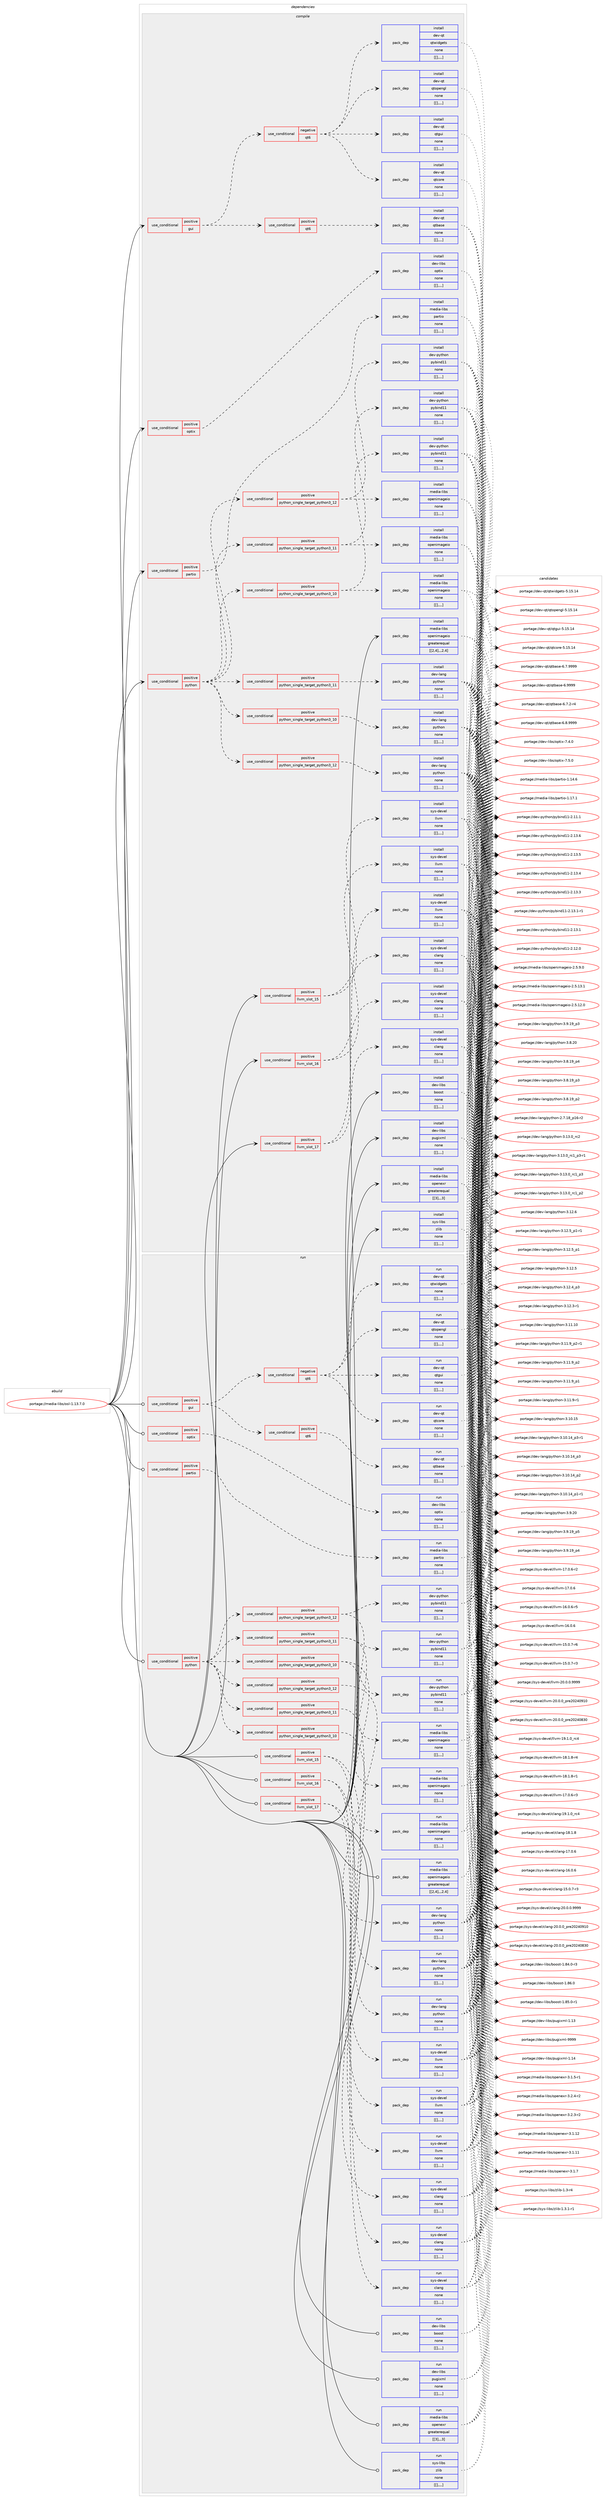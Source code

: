 digraph prolog {

# *************
# Graph options
# *************

newrank=true;
concentrate=true;
compound=true;
graph [rankdir=LR,fontname=Helvetica,fontsize=10,ranksep=1.5];#, ranksep=2.5, nodesep=0.2];
edge  [arrowhead=vee];
node  [fontname=Helvetica,fontsize=10];

# **********
# The ebuild
# **********

subgraph cluster_leftcol {
color=gray;
label=<<i>ebuild</i>>;
id [label="portage://media-libs/osl-1.13.7.0", color=red, width=4, href="../media-libs/osl-1.13.7.0.svg"];
}

# ****************
# The dependencies
# ****************

subgraph cluster_midcol {
color=gray;
label=<<i>dependencies</i>>;
subgraph cluster_compile {
fillcolor="#eeeeee";
style=filled;
label=<<i>compile</i>>;
subgraph cond81268 {
dependency322152 [label=<<TABLE BORDER="0" CELLBORDER="1" CELLSPACING="0" CELLPADDING="4"><TR><TD ROWSPAN="3" CELLPADDING="10">use_conditional</TD></TR><TR><TD>positive</TD></TR><TR><TD>gui</TD></TR></TABLE>>, shape=none, color=red];
subgraph cond81269 {
dependency322153 [label=<<TABLE BORDER="0" CELLBORDER="1" CELLSPACING="0" CELLPADDING="4"><TR><TD ROWSPAN="3" CELLPADDING="10">use_conditional</TD></TR><TR><TD>negative</TD></TR><TR><TD>qt6</TD></TR></TABLE>>, shape=none, color=red];
subgraph pack238343 {
dependency322154 [label=<<TABLE BORDER="0" CELLBORDER="1" CELLSPACING="0" CELLPADDING="4" WIDTH="220"><TR><TD ROWSPAN="6" CELLPADDING="30">pack_dep</TD></TR><TR><TD WIDTH="110">install</TD></TR><TR><TD>dev-qt</TD></TR><TR><TD>qtcore</TD></TR><TR><TD>none</TD></TR><TR><TD>[[],,,,]</TD></TR></TABLE>>, shape=none, color=blue];
}
dependency322153:e -> dependency322154:w [weight=20,style="dashed",arrowhead="vee"];
subgraph pack238344 {
dependency322155 [label=<<TABLE BORDER="0" CELLBORDER="1" CELLSPACING="0" CELLPADDING="4" WIDTH="220"><TR><TD ROWSPAN="6" CELLPADDING="30">pack_dep</TD></TR><TR><TD WIDTH="110">install</TD></TR><TR><TD>dev-qt</TD></TR><TR><TD>qtgui</TD></TR><TR><TD>none</TD></TR><TR><TD>[[],,,,]</TD></TR></TABLE>>, shape=none, color=blue];
}
dependency322153:e -> dependency322155:w [weight=20,style="dashed",arrowhead="vee"];
subgraph pack238345 {
dependency322156 [label=<<TABLE BORDER="0" CELLBORDER="1" CELLSPACING="0" CELLPADDING="4" WIDTH="220"><TR><TD ROWSPAN="6" CELLPADDING="30">pack_dep</TD></TR><TR><TD WIDTH="110">install</TD></TR><TR><TD>dev-qt</TD></TR><TR><TD>qtwidgets</TD></TR><TR><TD>none</TD></TR><TR><TD>[[],,,,]</TD></TR></TABLE>>, shape=none, color=blue];
}
dependency322153:e -> dependency322156:w [weight=20,style="dashed",arrowhead="vee"];
subgraph pack238346 {
dependency322157 [label=<<TABLE BORDER="0" CELLBORDER="1" CELLSPACING="0" CELLPADDING="4" WIDTH="220"><TR><TD ROWSPAN="6" CELLPADDING="30">pack_dep</TD></TR><TR><TD WIDTH="110">install</TD></TR><TR><TD>dev-qt</TD></TR><TR><TD>qtopengl</TD></TR><TR><TD>none</TD></TR><TR><TD>[[],,,,]</TD></TR></TABLE>>, shape=none, color=blue];
}
dependency322153:e -> dependency322157:w [weight=20,style="dashed",arrowhead="vee"];
}
dependency322152:e -> dependency322153:w [weight=20,style="dashed",arrowhead="vee"];
subgraph cond81270 {
dependency322158 [label=<<TABLE BORDER="0" CELLBORDER="1" CELLSPACING="0" CELLPADDING="4"><TR><TD ROWSPAN="3" CELLPADDING="10">use_conditional</TD></TR><TR><TD>positive</TD></TR><TR><TD>qt6</TD></TR></TABLE>>, shape=none, color=red];
subgraph pack238347 {
dependency322159 [label=<<TABLE BORDER="0" CELLBORDER="1" CELLSPACING="0" CELLPADDING="4" WIDTH="220"><TR><TD ROWSPAN="6" CELLPADDING="30">pack_dep</TD></TR><TR><TD WIDTH="110">install</TD></TR><TR><TD>dev-qt</TD></TR><TR><TD>qtbase</TD></TR><TR><TD>none</TD></TR><TR><TD>[[],,,,]</TD></TR></TABLE>>, shape=none, color=blue];
}
dependency322158:e -> dependency322159:w [weight=20,style="dashed",arrowhead="vee"];
}
dependency322152:e -> dependency322158:w [weight=20,style="dashed",arrowhead="vee"];
}
id:e -> dependency322152:w [weight=20,style="solid",arrowhead="vee"];
subgraph cond81271 {
dependency322160 [label=<<TABLE BORDER="0" CELLBORDER="1" CELLSPACING="0" CELLPADDING="4"><TR><TD ROWSPAN="3" CELLPADDING="10">use_conditional</TD></TR><TR><TD>positive</TD></TR><TR><TD>llvm_slot_15</TD></TR></TABLE>>, shape=none, color=red];
subgraph pack238348 {
dependency322161 [label=<<TABLE BORDER="0" CELLBORDER="1" CELLSPACING="0" CELLPADDING="4" WIDTH="220"><TR><TD ROWSPAN="6" CELLPADDING="30">pack_dep</TD></TR><TR><TD WIDTH="110">install</TD></TR><TR><TD>sys-devel</TD></TR><TR><TD>clang</TD></TR><TR><TD>none</TD></TR><TR><TD>[[],,,,]</TD></TR></TABLE>>, shape=none, color=blue];
}
dependency322160:e -> dependency322161:w [weight=20,style="dashed",arrowhead="vee"];
subgraph pack238349 {
dependency322162 [label=<<TABLE BORDER="0" CELLBORDER="1" CELLSPACING="0" CELLPADDING="4" WIDTH="220"><TR><TD ROWSPAN="6" CELLPADDING="30">pack_dep</TD></TR><TR><TD WIDTH="110">install</TD></TR><TR><TD>sys-devel</TD></TR><TR><TD>llvm</TD></TR><TR><TD>none</TD></TR><TR><TD>[[],,,,]</TD></TR></TABLE>>, shape=none, color=blue];
}
dependency322160:e -> dependency322162:w [weight=20,style="dashed",arrowhead="vee"];
}
id:e -> dependency322160:w [weight=20,style="solid",arrowhead="vee"];
subgraph cond81272 {
dependency322163 [label=<<TABLE BORDER="0" CELLBORDER="1" CELLSPACING="0" CELLPADDING="4"><TR><TD ROWSPAN="3" CELLPADDING="10">use_conditional</TD></TR><TR><TD>positive</TD></TR><TR><TD>llvm_slot_16</TD></TR></TABLE>>, shape=none, color=red];
subgraph pack238350 {
dependency322164 [label=<<TABLE BORDER="0" CELLBORDER="1" CELLSPACING="0" CELLPADDING="4" WIDTH="220"><TR><TD ROWSPAN="6" CELLPADDING="30">pack_dep</TD></TR><TR><TD WIDTH="110">install</TD></TR><TR><TD>sys-devel</TD></TR><TR><TD>clang</TD></TR><TR><TD>none</TD></TR><TR><TD>[[],,,,]</TD></TR></TABLE>>, shape=none, color=blue];
}
dependency322163:e -> dependency322164:w [weight=20,style="dashed",arrowhead="vee"];
subgraph pack238351 {
dependency322165 [label=<<TABLE BORDER="0" CELLBORDER="1" CELLSPACING="0" CELLPADDING="4" WIDTH="220"><TR><TD ROWSPAN="6" CELLPADDING="30">pack_dep</TD></TR><TR><TD WIDTH="110">install</TD></TR><TR><TD>sys-devel</TD></TR><TR><TD>llvm</TD></TR><TR><TD>none</TD></TR><TR><TD>[[],,,,]</TD></TR></TABLE>>, shape=none, color=blue];
}
dependency322163:e -> dependency322165:w [weight=20,style="dashed",arrowhead="vee"];
}
id:e -> dependency322163:w [weight=20,style="solid",arrowhead="vee"];
subgraph cond81273 {
dependency322166 [label=<<TABLE BORDER="0" CELLBORDER="1" CELLSPACING="0" CELLPADDING="4"><TR><TD ROWSPAN="3" CELLPADDING="10">use_conditional</TD></TR><TR><TD>positive</TD></TR><TR><TD>llvm_slot_17</TD></TR></TABLE>>, shape=none, color=red];
subgraph pack238352 {
dependency322167 [label=<<TABLE BORDER="0" CELLBORDER="1" CELLSPACING="0" CELLPADDING="4" WIDTH="220"><TR><TD ROWSPAN="6" CELLPADDING="30">pack_dep</TD></TR><TR><TD WIDTH="110">install</TD></TR><TR><TD>sys-devel</TD></TR><TR><TD>clang</TD></TR><TR><TD>none</TD></TR><TR><TD>[[],,,,]</TD></TR></TABLE>>, shape=none, color=blue];
}
dependency322166:e -> dependency322167:w [weight=20,style="dashed",arrowhead="vee"];
subgraph pack238353 {
dependency322168 [label=<<TABLE BORDER="0" CELLBORDER="1" CELLSPACING="0" CELLPADDING="4" WIDTH="220"><TR><TD ROWSPAN="6" CELLPADDING="30">pack_dep</TD></TR><TR><TD WIDTH="110">install</TD></TR><TR><TD>sys-devel</TD></TR><TR><TD>llvm</TD></TR><TR><TD>none</TD></TR><TR><TD>[[],,,,]</TD></TR></TABLE>>, shape=none, color=blue];
}
dependency322166:e -> dependency322168:w [weight=20,style="dashed",arrowhead="vee"];
}
id:e -> dependency322166:w [weight=20,style="solid",arrowhead="vee"];
subgraph cond81274 {
dependency322169 [label=<<TABLE BORDER="0" CELLBORDER="1" CELLSPACING="0" CELLPADDING="4"><TR><TD ROWSPAN="3" CELLPADDING="10">use_conditional</TD></TR><TR><TD>positive</TD></TR><TR><TD>optix</TD></TR></TABLE>>, shape=none, color=red];
subgraph pack238354 {
dependency322170 [label=<<TABLE BORDER="0" CELLBORDER="1" CELLSPACING="0" CELLPADDING="4" WIDTH="220"><TR><TD ROWSPAN="6" CELLPADDING="30">pack_dep</TD></TR><TR><TD WIDTH="110">install</TD></TR><TR><TD>dev-libs</TD></TR><TR><TD>optix</TD></TR><TR><TD>none</TD></TR><TR><TD>[[],,,,]</TD></TR></TABLE>>, shape=none, color=blue];
}
dependency322169:e -> dependency322170:w [weight=20,style="dashed",arrowhead="vee"];
}
id:e -> dependency322169:w [weight=20,style="solid",arrowhead="vee"];
subgraph cond81275 {
dependency322171 [label=<<TABLE BORDER="0" CELLBORDER="1" CELLSPACING="0" CELLPADDING="4"><TR><TD ROWSPAN="3" CELLPADDING="10">use_conditional</TD></TR><TR><TD>positive</TD></TR><TR><TD>partio</TD></TR></TABLE>>, shape=none, color=red];
subgraph pack238355 {
dependency322172 [label=<<TABLE BORDER="0" CELLBORDER="1" CELLSPACING="0" CELLPADDING="4" WIDTH="220"><TR><TD ROWSPAN="6" CELLPADDING="30">pack_dep</TD></TR><TR><TD WIDTH="110">install</TD></TR><TR><TD>media-libs</TD></TR><TR><TD>partio</TD></TR><TR><TD>none</TD></TR><TR><TD>[[],,,,]</TD></TR></TABLE>>, shape=none, color=blue];
}
dependency322171:e -> dependency322172:w [weight=20,style="dashed",arrowhead="vee"];
}
id:e -> dependency322171:w [weight=20,style="solid",arrowhead="vee"];
subgraph cond81276 {
dependency322173 [label=<<TABLE BORDER="0" CELLBORDER="1" CELLSPACING="0" CELLPADDING="4"><TR><TD ROWSPAN="3" CELLPADDING="10">use_conditional</TD></TR><TR><TD>positive</TD></TR><TR><TD>python</TD></TR></TABLE>>, shape=none, color=red];
subgraph cond81277 {
dependency322174 [label=<<TABLE BORDER="0" CELLBORDER="1" CELLSPACING="0" CELLPADDING="4"><TR><TD ROWSPAN="3" CELLPADDING="10">use_conditional</TD></TR><TR><TD>positive</TD></TR><TR><TD>python_single_target_python3_10</TD></TR></TABLE>>, shape=none, color=red];
subgraph pack238356 {
dependency322175 [label=<<TABLE BORDER="0" CELLBORDER="1" CELLSPACING="0" CELLPADDING="4" WIDTH="220"><TR><TD ROWSPAN="6" CELLPADDING="30">pack_dep</TD></TR><TR><TD WIDTH="110">install</TD></TR><TR><TD>dev-lang</TD></TR><TR><TD>python</TD></TR><TR><TD>none</TD></TR><TR><TD>[[],,,,]</TD></TR></TABLE>>, shape=none, color=blue];
}
dependency322174:e -> dependency322175:w [weight=20,style="dashed",arrowhead="vee"];
}
dependency322173:e -> dependency322174:w [weight=20,style="dashed",arrowhead="vee"];
subgraph cond81278 {
dependency322176 [label=<<TABLE BORDER="0" CELLBORDER="1" CELLSPACING="0" CELLPADDING="4"><TR><TD ROWSPAN="3" CELLPADDING="10">use_conditional</TD></TR><TR><TD>positive</TD></TR><TR><TD>python_single_target_python3_11</TD></TR></TABLE>>, shape=none, color=red];
subgraph pack238357 {
dependency322177 [label=<<TABLE BORDER="0" CELLBORDER="1" CELLSPACING="0" CELLPADDING="4" WIDTH="220"><TR><TD ROWSPAN="6" CELLPADDING="30">pack_dep</TD></TR><TR><TD WIDTH="110">install</TD></TR><TR><TD>dev-lang</TD></TR><TR><TD>python</TD></TR><TR><TD>none</TD></TR><TR><TD>[[],,,,]</TD></TR></TABLE>>, shape=none, color=blue];
}
dependency322176:e -> dependency322177:w [weight=20,style="dashed",arrowhead="vee"];
}
dependency322173:e -> dependency322176:w [weight=20,style="dashed",arrowhead="vee"];
subgraph cond81279 {
dependency322178 [label=<<TABLE BORDER="0" CELLBORDER="1" CELLSPACING="0" CELLPADDING="4"><TR><TD ROWSPAN="3" CELLPADDING="10">use_conditional</TD></TR><TR><TD>positive</TD></TR><TR><TD>python_single_target_python3_12</TD></TR></TABLE>>, shape=none, color=red];
subgraph pack238358 {
dependency322179 [label=<<TABLE BORDER="0" CELLBORDER="1" CELLSPACING="0" CELLPADDING="4" WIDTH="220"><TR><TD ROWSPAN="6" CELLPADDING="30">pack_dep</TD></TR><TR><TD WIDTH="110">install</TD></TR><TR><TD>dev-lang</TD></TR><TR><TD>python</TD></TR><TR><TD>none</TD></TR><TR><TD>[[],,,,]</TD></TR></TABLE>>, shape=none, color=blue];
}
dependency322178:e -> dependency322179:w [weight=20,style="dashed",arrowhead="vee"];
}
dependency322173:e -> dependency322178:w [weight=20,style="dashed",arrowhead="vee"];
subgraph cond81280 {
dependency322180 [label=<<TABLE BORDER="0" CELLBORDER="1" CELLSPACING="0" CELLPADDING="4"><TR><TD ROWSPAN="3" CELLPADDING="10">use_conditional</TD></TR><TR><TD>positive</TD></TR><TR><TD>python_single_target_python3_10</TD></TR></TABLE>>, shape=none, color=red];
subgraph pack238359 {
dependency322181 [label=<<TABLE BORDER="0" CELLBORDER="1" CELLSPACING="0" CELLPADDING="4" WIDTH="220"><TR><TD ROWSPAN="6" CELLPADDING="30">pack_dep</TD></TR><TR><TD WIDTH="110">install</TD></TR><TR><TD>dev-python</TD></TR><TR><TD>pybind11</TD></TR><TR><TD>none</TD></TR><TR><TD>[[],,,,]</TD></TR></TABLE>>, shape=none, color=blue];
}
dependency322180:e -> dependency322181:w [weight=20,style="dashed",arrowhead="vee"];
subgraph pack238360 {
dependency322182 [label=<<TABLE BORDER="0" CELLBORDER="1" CELLSPACING="0" CELLPADDING="4" WIDTH="220"><TR><TD ROWSPAN="6" CELLPADDING="30">pack_dep</TD></TR><TR><TD WIDTH="110">install</TD></TR><TR><TD>media-libs</TD></TR><TR><TD>openimageio</TD></TR><TR><TD>none</TD></TR><TR><TD>[[],,,,]</TD></TR></TABLE>>, shape=none, color=blue];
}
dependency322180:e -> dependency322182:w [weight=20,style="dashed",arrowhead="vee"];
}
dependency322173:e -> dependency322180:w [weight=20,style="dashed",arrowhead="vee"];
subgraph cond81281 {
dependency322183 [label=<<TABLE BORDER="0" CELLBORDER="1" CELLSPACING="0" CELLPADDING="4"><TR><TD ROWSPAN="3" CELLPADDING="10">use_conditional</TD></TR><TR><TD>positive</TD></TR><TR><TD>python_single_target_python3_11</TD></TR></TABLE>>, shape=none, color=red];
subgraph pack238361 {
dependency322184 [label=<<TABLE BORDER="0" CELLBORDER="1" CELLSPACING="0" CELLPADDING="4" WIDTH="220"><TR><TD ROWSPAN="6" CELLPADDING="30">pack_dep</TD></TR><TR><TD WIDTH="110">install</TD></TR><TR><TD>dev-python</TD></TR><TR><TD>pybind11</TD></TR><TR><TD>none</TD></TR><TR><TD>[[],,,,]</TD></TR></TABLE>>, shape=none, color=blue];
}
dependency322183:e -> dependency322184:w [weight=20,style="dashed",arrowhead="vee"];
subgraph pack238362 {
dependency322185 [label=<<TABLE BORDER="0" CELLBORDER="1" CELLSPACING="0" CELLPADDING="4" WIDTH="220"><TR><TD ROWSPAN="6" CELLPADDING="30">pack_dep</TD></TR><TR><TD WIDTH="110">install</TD></TR><TR><TD>media-libs</TD></TR><TR><TD>openimageio</TD></TR><TR><TD>none</TD></TR><TR><TD>[[],,,,]</TD></TR></TABLE>>, shape=none, color=blue];
}
dependency322183:e -> dependency322185:w [weight=20,style="dashed",arrowhead="vee"];
}
dependency322173:e -> dependency322183:w [weight=20,style="dashed",arrowhead="vee"];
subgraph cond81282 {
dependency322186 [label=<<TABLE BORDER="0" CELLBORDER="1" CELLSPACING="0" CELLPADDING="4"><TR><TD ROWSPAN="3" CELLPADDING="10">use_conditional</TD></TR><TR><TD>positive</TD></TR><TR><TD>python_single_target_python3_12</TD></TR></TABLE>>, shape=none, color=red];
subgraph pack238363 {
dependency322187 [label=<<TABLE BORDER="0" CELLBORDER="1" CELLSPACING="0" CELLPADDING="4" WIDTH="220"><TR><TD ROWSPAN="6" CELLPADDING="30">pack_dep</TD></TR><TR><TD WIDTH="110">install</TD></TR><TR><TD>dev-python</TD></TR><TR><TD>pybind11</TD></TR><TR><TD>none</TD></TR><TR><TD>[[],,,,]</TD></TR></TABLE>>, shape=none, color=blue];
}
dependency322186:e -> dependency322187:w [weight=20,style="dashed",arrowhead="vee"];
subgraph pack238364 {
dependency322188 [label=<<TABLE BORDER="0" CELLBORDER="1" CELLSPACING="0" CELLPADDING="4" WIDTH="220"><TR><TD ROWSPAN="6" CELLPADDING="30">pack_dep</TD></TR><TR><TD WIDTH="110">install</TD></TR><TR><TD>media-libs</TD></TR><TR><TD>openimageio</TD></TR><TR><TD>none</TD></TR><TR><TD>[[],,,,]</TD></TR></TABLE>>, shape=none, color=blue];
}
dependency322186:e -> dependency322188:w [weight=20,style="dashed",arrowhead="vee"];
}
dependency322173:e -> dependency322186:w [weight=20,style="dashed",arrowhead="vee"];
}
id:e -> dependency322173:w [weight=20,style="solid",arrowhead="vee"];
subgraph pack238365 {
dependency322189 [label=<<TABLE BORDER="0" CELLBORDER="1" CELLSPACING="0" CELLPADDING="4" WIDTH="220"><TR><TD ROWSPAN="6" CELLPADDING="30">pack_dep</TD></TR><TR><TD WIDTH="110">install</TD></TR><TR><TD>dev-libs</TD></TR><TR><TD>boost</TD></TR><TR><TD>none</TD></TR><TR><TD>[[],,,,]</TD></TR></TABLE>>, shape=none, color=blue];
}
id:e -> dependency322189:w [weight=20,style="solid",arrowhead="vee"];
subgraph pack238366 {
dependency322190 [label=<<TABLE BORDER="0" CELLBORDER="1" CELLSPACING="0" CELLPADDING="4" WIDTH="220"><TR><TD ROWSPAN="6" CELLPADDING="30">pack_dep</TD></TR><TR><TD WIDTH="110">install</TD></TR><TR><TD>dev-libs</TD></TR><TR><TD>pugixml</TD></TR><TR><TD>none</TD></TR><TR><TD>[[],,,,]</TD></TR></TABLE>>, shape=none, color=blue];
}
id:e -> dependency322190:w [weight=20,style="solid",arrowhead="vee"];
subgraph pack238367 {
dependency322191 [label=<<TABLE BORDER="0" CELLBORDER="1" CELLSPACING="0" CELLPADDING="4" WIDTH="220"><TR><TD ROWSPAN="6" CELLPADDING="30">pack_dep</TD></TR><TR><TD WIDTH="110">install</TD></TR><TR><TD>media-libs</TD></TR><TR><TD>openexr</TD></TR><TR><TD>greaterequal</TD></TR><TR><TD>[[3],,,3]</TD></TR></TABLE>>, shape=none, color=blue];
}
id:e -> dependency322191:w [weight=20,style="solid",arrowhead="vee"];
subgraph pack238368 {
dependency322192 [label=<<TABLE BORDER="0" CELLBORDER="1" CELLSPACING="0" CELLPADDING="4" WIDTH="220"><TR><TD ROWSPAN="6" CELLPADDING="30">pack_dep</TD></TR><TR><TD WIDTH="110">install</TD></TR><TR><TD>media-libs</TD></TR><TR><TD>openimageio</TD></TR><TR><TD>greaterequal</TD></TR><TR><TD>[[2,4],,,2.4]</TD></TR></TABLE>>, shape=none, color=blue];
}
id:e -> dependency322192:w [weight=20,style="solid",arrowhead="vee"];
subgraph pack238369 {
dependency322193 [label=<<TABLE BORDER="0" CELLBORDER="1" CELLSPACING="0" CELLPADDING="4" WIDTH="220"><TR><TD ROWSPAN="6" CELLPADDING="30">pack_dep</TD></TR><TR><TD WIDTH="110">install</TD></TR><TR><TD>sys-libs</TD></TR><TR><TD>zlib</TD></TR><TR><TD>none</TD></TR><TR><TD>[[],,,,]</TD></TR></TABLE>>, shape=none, color=blue];
}
id:e -> dependency322193:w [weight=20,style="solid",arrowhead="vee"];
}
subgraph cluster_compileandrun {
fillcolor="#eeeeee";
style=filled;
label=<<i>compile and run</i>>;
}
subgraph cluster_run {
fillcolor="#eeeeee";
style=filled;
label=<<i>run</i>>;
subgraph cond81283 {
dependency322194 [label=<<TABLE BORDER="0" CELLBORDER="1" CELLSPACING="0" CELLPADDING="4"><TR><TD ROWSPAN="3" CELLPADDING="10">use_conditional</TD></TR><TR><TD>positive</TD></TR><TR><TD>gui</TD></TR></TABLE>>, shape=none, color=red];
subgraph cond81284 {
dependency322195 [label=<<TABLE BORDER="0" CELLBORDER="1" CELLSPACING="0" CELLPADDING="4"><TR><TD ROWSPAN="3" CELLPADDING="10">use_conditional</TD></TR><TR><TD>negative</TD></TR><TR><TD>qt6</TD></TR></TABLE>>, shape=none, color=red];
subgraph pack238370 {
dependency322196 [label=<<TABLE BORDER="0" CELLBORDER="1" CELLSPACING="0" CELLPADDING="4" WIDTH="220"><TR><TD ROWSPAN="6" CELLPADDING="30">pack_dep</TD></TR><TR><TD WIDTH="110">run</TD></TR><TR><TD>dev-qt</TD></TR><TR><TD>qtcore</TD></TR><TR><TD>none</TD></TR><TR><TD>[[],,,,]</TD></TR></TABLE>>, shape=none, color=blue];
}
dependency322195:e -> dependency322196:w [weight=20,style="dashed",arrowhead="vee"];
subgraph pack238371 {
dependency322197 [label=<<TABLE BORDER="0" CELLBORDER="1" CELLSPACING="0" CELLPADDING="4" WIDTH="220"><TR><TD ROWSPAN="6" CELLPADDING="30">pack_dep</TD></TR><TR><TD WIDTH="110">run</TD></TR><TR><TD>dev-qt</TD></TR><TR><TD>qtgui</TD></TR><TR><TD>none</TD></TR><TR><TD>[[],,,,]</TD></TR></TABLE>>, shape=none, color=blue];
}
dependency322195:e -> dependency322197:w [weight=20,style="dashed",arrowhead="vee"];
subgraph pack238372 {
dependency322198 [label=<<TABLE BORDER="0" CELLBORDER="1" CELLSPACING="0" CELLPADDING="4" WIDTH="220"><TR><TD ROWSPAN="6" CELLPADDING="30">pack_dep</TD></TR><TR><TD WIDTH="110">run</TD></TR><TR><TD>dev-qt</TD></TR><TR><TD>qtwidgets</TD></TR><TR><TD>none</TD></TR><TR><TD>[[],,,,]</TD></TR></TABLE>>, shape=none, color=blue];
}
dependency322195:e -> dependency322198:w [weight=20,style="dashed",arrowhead="vee"];
subgraph pack238373 {
dependency322199 [label=<<TABLE BORDER="0" CELLBORDER="1" CELLSPACING="0" CELLPADDING="4" WIDTH="220"><TR><TD ROWSPAN="6" CELLPADDING="30">pack_dep</TD></TR><TR><TD WIDTH="110">run</TD></TR><TR><TD>dev-qt</TD></TR><TR><TD>qtopengl</TD></TR><TR><TD>none</TD></TR><TR><TD>[[],,,,]</TD></TR></TABLE>>, shape=none, color=blue];
}
dependency322195:e -> dependency322199:w [weight=20,style="dashed",arrowhead="vee"];
}
dependency322194:e -> dependency322195:w [weight=20,style="dashed",arrowhead="vee"];
subgraph cond81285 {
dependency322200 [label=<<TABLE BORDER="0" CELLBORDER="1" CELLSPACING="0" CELLPADDING="4"><TR><TD ROWSPAN="3" CELLPADDING="10">use_conditional</TD></TR><TR><TD>positive</TD></TR><TR><TD>qt6</TD></TR></TABLE>>, shape=none, color=red];
subgraph pack238374 {
dependency322201 [label=<<TABLE BORDER="0" CELLBORDER="1" CELLSPACING="0" CELLPADDING="4" WIDTH="220"><TR><TD ROWSPAN="6" CELLPADDING="30">pack_dep</TD></TR><TR><TD WIDTH="110">run</TD></TR><TR><TD>dev-qt</TD></TR><TR><TD>qtbase</TD></TR><TR><TD>none</TD></TR><TR><TD>[[],,,,]</TD></TR></TABLE>>, shape=none, color=blue];
}
dependency322200:e -> dependency322201:w [weight=20,style="dashed",arrowhead="vee"];
}
dependency322194:e -> dependency322200:w [weight=20,style="dashed",arrowhead="vee"];
}
id:e -> dependency322194:w [weight=20,style="solid",arrowhead="odot"];
subgraph cond81286 {
dependency322202 [label=<<TABLE BORDER="0" CELLBORDER="1" CELLSPACING="0" CELLPADDING="4"><TR><TD ROWSPAN="3" CELLPADDING="10">use_conditional</TD></TR><TR><TD>positive</TD></TR><TR><TD>llvm_slot_15</TD></TR></TABLE>>, shape=none, color=red];
subgraph pack238375 {
dependency322203 [label=<<TABLE BORDER="0" CELLBORDER="1" CELLSPACING="0" CELLPADDING="4" WIDTH="220"><TR><TD ROWSPAN="6" CELLPADDING="30">pack_dep</TD></TR><TR><TD WIDTH="110">run</TD></TR><TR><TD>sys-devel</TD></TR><TR><TD>clang</TD></TR><TR><TD>none</TD></TR><TR><TD>[[],,,,]</TD></TR></TABLE>>, shape=none, color=blue];
}
dependency322202:e -> dependency322203:w [weight=20,style="dashed",arrowhead="vee"];
subgraph pack238376 {
dependency322204 [label=<<TABLE BORDER="0" CELLBORDER="1" CELLSPACING="0" CELLPADDING="4" WIDTH="220"><TR><TD ROWSPAN="6" CELLPADDING="30">pack_dep</TD></TR><TR><TD WIDTH="110">run</TD></TR><TR><TD>sys-devel</TD></TR><TR><TD>llvm</TD></TR><TR><TD>none</TD></TR><TR><TD>[[],,,,]</TD></TR></TABLE>>, shape=none, color=blue];
}
dependency322202:e -> dependency322204:w [weight=20,style="dashed",arrowhead="vee"];
}
id:e -> dependency322202:w [weight=20,style="solid",arrowhead="odot"];
subgraph cond81287 {
dependency322205 [label=<<TABLE BORDER="0" CELLBORDER="1" CELLSPACING="0" CELLPADDING="4"><TR><TD ROWSPAN="3" CELLPADDING="10">use_conditional</TD></TR><TR><TD>positive</TD></TR><TR><TD>llvm_slot_16</TD></TR></TABLE>>, shape=none, color=red];
subgraph pack238377 {
dependency322206 [label=<<TABLE BORDER="0" CELLBORDER="1" CELLSPACING="0" CELLPADDING="4" WIDTH="220"><TR><TD ROWSPAN="6" CELLPADDING="30">pack_dep</TD></TR><TR><TD WIDTH="110">run</TD></TR><TR><TD>sys-devel</TD></TR><TR><TD>clang</TD></TR><TR><TD>none</TD></TR><TR><TD>[[],,,,]</TD></TR></TABLE>>, shape=none, color=blue];
}
dependency322205:e -> dependency322206:w [weight=20,style="dashed",arrowhead="vee"];
subgraph pack238378 {
dependency322207 [label=<<TABLE BORDER="0" CELLBORDER="1" CELLSPACING="0" CELLPADDING="4" WIDTH="220"><TR><TD ROWSPAN="6" CELLPADDING="30">pack_dep</TD></TR><TR><TD WIDTH="110">run</TD></TR><TR><TD>sys-devel</TD></TR><TR><TD>llvm</TD></TR><TR><TD>none</TD></TR><TR><TD>[[],,,,]</TD></TR></TABLE>>, shape=none, color=blue];
}
dependency322205:e -> dependency322207:w [weight=20,style="dashed",arrowhead="vee"];
}
id:e -> dependency322205:w [weight=20,style="solid",arrowhead="odot"];
subgraph cond81288 {
dependency322208 [label=<<TABLE BORDER="0" CELLBORDER="1" CELLSPACING="0" CELLPADDING="4"><TR><TD ROWSPAN="3" CELLPADDING="10">use_conditional</TD></TR><TR><TD>positive</TD></TR><TR><TD>llvm_slot_17</TD></TR></TABLE>>, shape=none, color=red];
subgraph pack238379 {
dependency322209 [label=<<TABLE BORDER="0" CELLBORDER="1" CELLSPACING="0" CELLPADDING="4" WIDTH="220"><TR><TD ROWSPAN="6" CELLPADDING="30">pack_dep</TD></TR><TR><TD WIDTH="110">run</TD></TR><TR><TD>sys-devel</TD></TR><TR><TD>clang</TD></TR><TR><TD>none</TD></TR><TR><TD>[[],,,,]</TD></TR></TABLE>>, shape=none, color=blue];
}
dependency322208:e -> dependency322209:w [weight=20,style="dashed",arrowhead="vee"];
subgraph pack238380 {
dependency322210 [label=<<TABLE BORDER="0" CELLBORDER="1" CELLSPACING="0" CELLPADDING="4" WIDTH="220"><TR><TD ROWSPAN="6" CELLPADDING="30">pack_dep</TD></TR><TR><TD WIDTH="110">run</TD></TR><TR><TD>sys-devel</TD></TR><TR><TD>llvm</TD></TR><TR><TD>none</TD></TR><TR><TD>[[],,,,]</TD></TR></TABLE>>, shape=none, color=blue];
}
dependency322208:e -> dependency322210:w [weight=20,style="dashed",arrowhead="vee"];
}
id:e -> dependency322208:w [weight=20,style="solid",arrowhead="odot"];
subgraph cond81289 {
dependency322211 [label=<<TABLE BORDER="0" CELLBORDER="1" CELLSPACING="0" CELLPADDING="4"><TR><TD ROWSPAN="3" CELLPADDING="10">use_conditional</TD></TR><TR><TD>positive</TD></TR><TR><TD>optix</TD></TR></TABLE>>, shape=none, color=red];
subgraph pack238381 {
dependency322212 [label=<<TABLE BORDER="0" CELLBORDER="1" CELLSPACING="0" CELLPADDING="4" WIDTH="220"><TR><TD ROWSPAN="6" CELLPADDING="30">pack_dep</TD></TR><TR><TD WIDTH="110">run</TD></TR><TR><TD>dev-libs</TD></TR><TR><TD>optix</TD></TR><TR><TD>none</TD></TR><TR><TD>[[],,,,]</TD></TR></TABLE>>, shape=none, color=blue];
}
dependency322211:e -> dependency322212:w [weight=20,style="dashed",arrowhead="vee"];
}
id:e -> dependency322211:w [weight=20,style="solid",arrowhead="odot"];
subgraph cond81290 {
dependency322213 [label=<<TABLE BORDER="0" CELLBORDER="1" CELLSPACING="0" CELLPADDING="4"><TR><TD ROWSPAN="3" CELLPADDING="10">use_conditional</TD></TR><TR><TD>positive</TD></TR><TR><TD>partio</TD></TR></TABLE>>, shape=none, color=red];
subgraph pack238382 {
dependency322214 [label=<<TABLE BORDER="0" CELLBORDER="1" CELLSPACING="0" CELLPADDING="4" WIDTH="220"><TR><TD ROWSPAN="6" CELLPADDING="30">pack_dep</TD></TR><TR><TD WIDTH="110">run</TD></TR><TR><TD>media-libs</TD></TR><TR><TD>partio</TD></TR><TR><TD>none</TD></TR><TR><TD>[[],,,,]</TD></TR></TABLE>>, shape=none, color=blue];
}
dependency322213:e -> dependency322214:w [weight=20,style="dashed",arrowhead="vee"];
}
id:e -> dependency322213:w [weight=20,style="solid",arrowhead="odot"];
subgraph cond81291 {
dependency322215 [label=<<TABLE BORDER="0" CELLBORDER="1" CELLSPACING="0" CELLPADDING="4"><TR><TD ROWSPAN="3" CELLPADDING="10">use_conditional</TD></TR><TR><TD>positive</TD></TR><TR><TD>python</TD></TR></TABLE>>, shape=none, color=red];
subgraph cond81292 {
dependency322216 [label=<<TABLE BORDER="0" CELLBORDER="1" CELLSPACING="0" CELLPADDING="4"><TR><TD ROWSPAN="3" CELLPADDING="10">use_conditional</TD></TR><TR><TD>positive</TD></TR><TR><TD>python_single_target_python3_10</TD></TR></TABLE>>, shape=none, color=red];
subgraph pack238383 {
dependency322217 [label=<<TABLE BORDER="0" CELLBORDER="1" CELLSPACING="0" CELLPADDING="4" WIDTH="220"><TR><TD ROWSPAN="6" CELLPADDING="30">pack_dep</TD></TR><TR><TD WIDTH="110">run</TD></TR><TR><TD>dev-lang</TD></TR><TR><TD>python</TD></TR><TR><TD>none</TD></TR><TR><TD>[[],,,,]</TD></TR></TABLE>>, shape=none, color=blue];
}
dependency322216:e -> dependency322217:w [weight=20,style="dashed",arrowhead="vee"];
}
dependency322215:e -> dependency322216:w [weight=20,style="dashed",arrowhead="vee"];
subgraph cond81293 {
dependency322218 [label=<<TABLE BORDER="0" CELLBORDER="1" CELLSPACING="0" CELLPADDING="4"><TR><TD ROWSPAN="3" CELLPADDING="10">use_conditional</TD></TR><TR><TD>positive</TD></TR><TR><TD>python_single_target_python3_11</TD></TR></TABLE>>, shape=none, color=red];
subgraph pack238384 {
dependency322219 [label=<<TABLE BORDER="0" CELLBORDER="1" CELLSPACING="0" CELLPADDING="4" WIDTH="220"><TR><TD ROWSPAN="6" CELLPADDING="30">pack_dep</TD></TR><TR><TD WIDTH="110">run</TD></TR><TR><TD>dev-lang</TD></TR><TR><TD>python</TD></TR><TR><TD>none</TD></TR><TR><TD>[[],,,,]</TD></TR></TABLE>>, shape=none, color=blue];
}
dependency322218:e -> dependency322219:w [weight=20,style="dashed",arrowhead="vee"];
}
dependency322215:e -> dependency322218:w [weight=20,style="dashed",arrowhead="vee"];
subgraph cond81294 {
dependency322220 [label=<<TABLE BORDER="0" CELLBORDER="1" CELLSPACING="0" CELLPADDING="4"><TR><TD ROWSPAN="3" CELLPADDING="10">use_conditional</TD></TR><TR><TD>positive</TD></TR><TR><TD>python_single_target_python3_12</TD></TR></TABLE>>, shape=none, color=red];
subgraph pack238385 {
dependency322221 [label=<<TABLE BORDER="0" CELLBORDER="1" CELLSPACING="0" CELLPADDING="4" WIDTH="220"><TR><TD ROWSPAN="6" CELLPADDING="30">pack_dep</TD></TR><TR><TD WIDTH="110">run</TD></TR><TR><TD>dev-lang</TD></TR><TR><TD>python</TD></TR><TR><TD>none</TD></TR><TR><TD>[[],,,,]</TD></TR></TABLE>>, shape=none, color=blue];
}
dependency322220:e -> dependency322221:w [weight=20,style="dashed",arrowhead="vee"];
}
dependency322215:e -> dependency322220:w [weight=20,style="dashed",arrowhead="vee"];
subgraph cond81295 {
dependency322222 [label=<<TABLE BORDER="0" CELLBORDER="1" CELLSPACING="0" CELLPADDING="4"><TR><TD ROWSPAN="3" CELLPADDING="10">use_conditional</TD></TR><TR><TD>positive</TD></TR><TR><TD>python_single_target_python3_10</TD></TR></TABLE>>, shape=none, color=red];
subgraph pack238386 {
dependency322223 [label=<<TABLE BORDER="0" CELLBORDER="1" CELLSPACING="0" CELLPADDING="4" WIDTH="220"><TR><TD ROWSPAN="6" CELLPADDING="30">pack_dep</TD></TR><TR><TD WIDTH="110">run</TD></TR><TR><TD>dev-python</TD></TR><TR><TD>pybind11</TD></TR><TR><TD>none</TD></TR><TR><TD>[[],,,,]</TD></TR></TABLE>>, shape=none, color=blue];
}
dependency322222:e -> dependency322223:w [weight=20,style="dashed",arrowhead="vee"];
subgraph pack238387 {
dependency322224 [label=<<TABLE BORDER="0" CELLBORDER="1" CELLSPACING="0" CELLPADDING="4" WIDTH="220"><TR><TD ROWSPAN="6" CELLPADDING="30">pack_dep</TD></TR><TR><TD WIDTH="110">run</TD></TR><TR><TD>media-libs</TD></TR><TR><TD>openimageio</TD></TR><TR><TD>none</TD></TR><TR><TD>[[],,,,]</TD></TR></TABLE>>, shape=none, color=blue];
}
dependency322222:e -> dependency322224:w [weight=20,style="dashed",arrowhead="vee"];
}
dependency322215:e -> dependency322222:w [weight=20,style="dashed",arrowhead="vee"];
subgraph cond81296 {
dependency322225 [label=<<TABLE BORDER="0" CELLBORDER="1" CELLSPACING="0" CELLPADDING="4"><TR><TD ROWSPAN="3" CELLPADDING="10">use_conditional</TD></TR><TR><TD>positive</TD></TR><TR><TD>python_single_target_python3_11</TD></TR></TABLE>>, shape=none, color=red];
subgraph pack238388 {
dependency322226 [label=<<TABLE BORDER="0" CELLBORDER="1" CELLSPACING="0" CELLPADDING="4" WIDTH="220"><TR><TD ROWSPAN="6" CELLPADDING="30">pack_dep</TD></TR><TR><TD WIDTH="110">run</TD></TR><TR><TD>dev-python</TD></TR><TR><TD>pybind11</TD></TR><TR><TD>none</TD></TR><TR><TD>[[],,,,]</TD></TR></TABLE>>, shape=none, color=blue];
}
dependency322225:e -> dependency322226:w [weight=20,style="dashed",arrowhead="vee"];
subgraph pack238389 {
dependency322227 [label=<<TABLE BORDER="0" CELLBORDER="1" CELLSPACING="0" CELLPADDING="4" WIDTH="220"><TR><TD ROWSPAN="6" CELLPADDING="30">pack_dep</TD></TR><TR><TD WIDTH="110">run</TD></TR><TR><TD>media-libs</TD></TR><TR><TD>openimageio</TD></TR><TR><TD>none</TD></TR><TR><TD>[[],,,,]</TD></TR></TABLE>>, shape=none, color=blue];
}
dependency322225:e -> dependency322227:w [weight=20,style="dashed",arrowhead="vee"];
}
dependency322215:e -> dependency322225:w [weight=20,style="dashed",arrowhead="vee"];
subgraph cond81297 {
dependency322228 [label=<<TABLE BORDER="0" CELLBORDER="1" CELLSPACING="0" CELLPADDING="4"><TR><TD ROWSPAN="3" CELLPADDING="10">use_conditional</TD></TR><TR><TD>positive</TD></TR><TR><TD>python_single_target_python3_12</TD></TR></TABLE>>, shape=none, color=red];
subgraph pack238390 {
dependency322229 [label=<<TABLE BORDER="0" CELLBORDER="1" CELLSPACING="0" CELLPADDING="4" WIDTH="220"><TR><TD ROWSPAN="6" CELLPADDING="30">pack_dep</TD></TR><TR><TD WIDTH="110">run</TD></TR><TR><TD>dev-python</TD></TR><TR><TD>pybind11</TD></TR><TR><TD>none</TD></TR><TR><TD>[[],,,,]</TD></TR></TABLE>>, shape=none, color=blue];
}
dependency322228:e -> dependency322229:w [weight=20,style="dashed",arrowhead="vee"];
subgraph pack238391 {
dependency322230 [label=<<TABLE BORDER="0" CELLBORDER="1" CELLSPACING="0" CELLPADDING="4" WIDTH="220"><TR><TD ROWSPAN="6" CELLPADDING="30">pack_dep</TD></TR><TR><TD WIDTH="110">run</TD></TR><TR><TD>media-libs</TD></TR><TR><TD>openimageio</TD></TR><TR><TD>none</TD></TR><TR><TD>[[],,,,]</TD></TR></TABLE>>, shape=none, color=blue];
}
dependency322228:e -> dependency322230:w [weight=20,style="dashed",arrowhead="vee"];
}
dependency322215:e -> dependency322228:w [weight=20,style="dashed",arrowhead="vee"];
}
id:e -> dependency322215:w [weight=20,style="solid",arrowhead="odot"];
subgraph pack238392 {
dependency322231 [label=<<TABLE BORDER="0" CELLBORDER="1" CELLSPACING="0" CELLPADDING="4" WIDTH="220"><TR><TD ROWSPAN="6" CELLPADDING="30">pack_dep</TD></TR><TR><TD WIDTH="110">run</TD></TR><TR><TD>dev-libs</TD></TR><TR><TD>boost</TD></TR><TR><TD>none</TD></TR><TR><TD>[[],,,,]</TD></TR></TABLE>>, shape=none, color=blue];
}
id:e -> dependency322231:w [weight=20,style="solid",arrowhead="odot"];
subgraph pack238393 {
dependency322232 [label=<<TABLE BORDER="0" CELLBORDER="1" CELLSPACING="0" CELLPADDING="4" WIDTH="220"><TR><TD ROWSPAN="6" CELLPADDING="30">pack_dep</TD></TR><TR><TD WIDTH="110">run</TD></TR><TR><TD>dev-libs</TD></TR><TR><TD>pugixml</TD></TR><TR><TD>none</TD></TR><TR><TD>[[],,,,]</TD></TR></TABLE>>, shape=none, color=blue];
}
id:e -> dependency322232:w [weight=20,style="solid",arrowhead="odot"];
subgraph pack238394 {
dependency322233 [label=<<TABLE BORDER="0" CELLBORDER="1" CELLSPACING="0" CELLPADDING="4" WIDTH="220"><TR><TD ROWSPAN="6" CELLPADDING="30">pack_dep</TD></TR><TR><TD WIDTH="110">run</TD></TR><TR><TD>media-libs</TD></TR><TR><TD>openexr</TD></TR><TR><TD>greaterequal</TD></TR><TR><TD>[[3],,,3]</TD></TR></TABLE>>, shape=none, color=blue];
}
id:e -> dependency322233:w [weight=20,style="solid",arrowhead="odot"];
subgraph pack238395 {
dependency322234 [label=<<TABLE BORDER="0" CELLBORDER="1" CELLSPACING="0" CELLPADDING="4" WIDTH="220"><TR><TD ROWSPAN="6" CELLPADDING="30">pack_dep</TD></TR><TR><TD WIDTH="110">run</TD></TR><TR><TD>media-libs</TD></TR><TR><TD>openimageio</TD></TR><TR><TD>greaterequal</TD></TR><TR><TD>[[2,4],,,2.4]</TD></TR></TABLE>>, shape=none, color=blue];
}
id:e -> dependency322234:w [weight=20,style="solid",arrowhead="odot"];
subgraph pack238396 {
dependency322235 [label=<<TABLE BORDER="0" CELLBORDER="1" CELLSPACING="0" CELLPADDING="4" WIDTH="220"><TR><TD ROWSPAN="6" CELLPADDING="30">pack_dep</TD></TR><TR><TD WIDTH="110">run</TD></TR><TR><TD>sys-libs</TD></TR><TR><TD>zlib</TD></TR><TR><TD>none</TD></TR><TR><TD>[[],,,,]</TD></TR></TABLE>>, shape=none, color=blue];
}
id:e -> dependency322235:w [weight=20,style="solid",arrowhead="odot"];
}
}

# **************
# The candidates
# **************

subgraph cluster_choices {
rank=same;
color=gray;
label=<<i>candidates</i>>;

subgraph choice238343 {
color=black;
nodesep=1;
choice1001011184511311647113116991111141014553464953464952 [label="portage://dev-qt/qtcore-5.15.14", color=red, width=4,href="../dev-qt/qtcore-5.15.14.svg"];
dependency322154:e -> choice1001011184511311647113116991111141014553464953464952:w [style=dotted,weight="100"];
}
subgraph choice238344 {
color=black;
nodesep=1;
choice10010111845113116471131161031171054553464953464952 [label="portage://dev-qt/qtgui-5.15.14", color=red, width=4,href="../dev-qt/qtgui-5.15.14.svg"];
dependency322155:e -> choice10010111845113116471131161031171054553464953464952:w [style=dotted,weight="100"];
}
subgraph choice238345 {
color=black;
nodesep=1;
choice10010111845113116471131161191051001031011161154553464953464952 [label="portage://dev-qt/qtwidgets-5.15.14", color=red, width=4,href="../dev-qt/qtwidgets-5.15.14.svg"];
dependency322156:e -> choice10010111845113116471131161191051001031011161154553464953464952:w [style=dotted,weight="100"];
}
subgraph choice238346 {
color=black;
nodesep=1;
choice10010111845113116471131161111121011101031084553464953464952 [label="portage://dev-qt/qtopengl-5.15.14", color=red, width=4,href="../dev-qt/qtopengl-5.15.14.svg"];
dependency322157:e -> choice10010111845113116471131161111121011101031084553464953464952:w [style=dotted,weight="100"];
}
subgraph choice238347 {
color=black;
nodesep=1;
choice1001011184511311647113116989711510145544657575757 [label="portage://dev-qt/qtbase-6.9999", color=red, width=4,href="../dev-qt/qtbase-6.9999.svg"];
choice10010111845113116471131169897115101455446564657575757 [label="portage://dev-qt/qtbase-6.8.9999", color=red, width=4,href="../dev-qt/qtbase-6.8.9999.svg"];
choice10010111845113116471131169897115101455446554657575757 [label="portage://dev-qt/qtbase-6.7.9999", color=red, width=4,href="../dev-qt/qtbase-6.7.9999.svg"];
choice100101118451131164711311698971151014554465546504511452 [label="portage://dev-qt/qtbase-6.7.2-r4", color=red, width=4,href="../dev-qt/qtbase-6.7.2-r4.svg"];
dependency322159:e -> choice1001011184511311647113116989711510145544657575757:w [style=dotted,weight="100"];
dependency322159:e -> choice10010111845113116471131169897115101455446564657575757:w [style=dotted,weight="100"];
dependency322159:e -> choice10010111845113116471131169897115101455446554657575757:w [style=dotted,weight="100"];
dependency322159:e -> choice100101118451131164711311698971151014554465546504511452:w [style=dotted,weight="100"];
}
subgraph choice238348 {
color=black;
nodesep=1;
choice11512111545100101118101108479910897110103455048464846484657575757 [label="portage://sys-devel/clang-20.0.0.9999", color=red, width=4,href="../sys-devel/clang-20.0.0.9999.svg"];
choice1151211154510010111810110847991089711010345504846484648951121141015048505248574948 [label="portage://sys-devel/clang-20.0.0_pre20240910", color=red, width=4,href="../sys-devel/clang-20.0.0_pre20240910.svg"];
choice1151211154510010111810110847991089711010345504846484648951121141015048505248565148 [label="portage://sys-devel/clang-20.0.0_pre20240830", color=red, width=4,href="../sys-devel/clang-20.0.0_pre20240830.svg"];
choice1151211154510010111810110847991089711010345495746494648951149952 [label="portage://sys-devel/clang-19.1.0_rc4", color=red, width=4,href="../sys-devel/clang-19.1.0_rc4.svg"];
choice1151211154510010111810110847991089711010345495646494656 [label="portage://sys-devel/clang-18.1.8", color=red, width=4,href="../sys-devel/clang-18.1.8.svg"];
choice1151211154510010111810110847991089711010345495546484654 [label="portage://sys-devel/clang-17.0.6", color=red, width=4,href="../sys-devel/clang-17.0.6.svg"];
choice1151211154510010111810110847991089711010345495446484654 [label="portage://sys-devel/clang-16.0.6", color=red, width=4,href="../sys-devel/clang-16.0.6.svg"];
choice11512111545100101118101108479910897110103454953464846554511451 [label="portage://sys-devel/clang-15.0.7-r3", color=red, width=4,href="../sys-devel/clang-15.0.7-r3.svg"];
dependency322161:e -> choice11512111545100101118101108479910897110103455048464846484657575757:w [style=dotted,weight="100"];
dependency322161:e -> choice1151211154510010111810110847991089711010345504846484648951121141015048505248574948:w [style=dotted,weight="100"];
dependency322161:e -> choice1151211154510010111810110847991089711010345504846484648951121141015048505248565148:w [style=dotted,weight="100"];
dependency322161:e -> choice1151211154510010111810110847991089711010345495746494648951149952:w [style=dotted,weight="100"];
dependency322161:e -> choice1151211154510010111810110847991089711010345495646494656:w [style=dotted,weight="100"];
dependency322161:e -> choice1151211154510010111810110847991089711010345495546484654:w [style=dotted,weight="100"];
dependency322161:e -> choice1151211154510010111810110847991089711010345495446484654:w [style=dotted,weight="100"];
dependency322161:e -> choice11512111545100101118101108479910897110103454953464846554511451:w [style=dotted,weight="100"];
}
subgraph choice238349 {
color=black;
nodesep=1;
choice1151211154510010111810110847108108118109455048464846484657575757 [label="portage://sys-devel/llvm-20.0.0.9999", color=red, width=4,href="../sys-devel/llvm-20.0.0.9999.svg"];
choice115121115451001011181011084710810811810945504846484648951121141015048505248574948 [label="portage://sys-devel/llvm-20.0.0_pre20240910", color=red, width=4,href="../sys-devel/llvm-20.0.0_pre20240910.svg"];
choice115121115451001011181011084710810811810945504846484648951121141015048505248565148 [label="portage://sys-devel/llvm-20.0.0_pre20240830", color=red, width=4,href="../sys-devel/llvm-20.0.0_pre20240830.svg"];
choice115121115451001011181011084710810811810945495746494648951149952 [label="portage://sys-devel/llvm-19.1.0_rc4", color=red, width=4,href="../sys-devel/llvm-19.1.0_rc4.svg"];
choice1151211154510010111810110847108108118109454956464946564511452 [label="portage://sys-devel/llvm-18.1.8-r4", color=red, width=4,href="../sys-devel/llvm-18.1.8-r4.svg"];
choice1151211154510010111810110847108108118109454956464946564511449 [label="portage://sys-devel/llvm-18.1.8-r1", color=red, width=4,href="../sys-devel/llvm-18.1.8-r1.svg"];
choice1151211154510010111810110847108108118109454955464846544511451 [label="portage://sys-devel/llvm-17.0.6-r3", color=red, width=4,href="../sys-devel/llvm-17.0.6-r3.svg"];
choice1151211154510010111810110847108108118109454955464846544511450 [label="portage://sys-devel/llvm-17.0.6-r2", color=red, width=4,href="../sys-devel/llvm-17.0.6-r2.svg"];
choice115121115451001011181011084710810811810945495546484654 [label="portage://sys-devel/llvm-17.0.6", color=red, width=4,href="../sys-devel/llvm-17.0.6.svg"];
choice1151211154510010111810110847108108118109454954464846544511453 [label="portage://sys-devel/llvm-16.0.6-r5", color=red, width=4,href="../sys-devel/llvm-16.0.6-r5.svg"];
choice115121115451001011181011084710810811810945495446484654 [label="portage://sys-devel/llvm-16.0.6", color=red, width=4,href="../sys-devel/llvm-16.0.6.svg"];
choice1151211154510010111810110847108108118109454953464846554511454 [label="portage://sys-devel/llvm-15.0.7-r6", color=red, width=4,href="../sys-devel/llvm-15.0.7-r6.svg"];
choice1151211154510010111810110847108108118109454953464846554511451 [label="portage://sys-devel/llvm-15.0.7-r3", color=red, width=4,href="../sys-devel/llvm-15.0.7-r3.svg"];
dependency322162:e -> choice1151211154510010111810110847108108118109455048464846484657575757:w [style=dotted,weight="100"];
dependency322162:e -> choice115121115451001011181011084710810811810945504846484648951121141015048505248574948:w [style=dotted,weight="100"];
dependency322162:e -> choice115121115451001011181011084710810811810945504846484648951121141015048505248565148:w [style=dotted,weight="100"];
dependency322162:e -> choice115121115451001011181011084710810811810945495746494648951149952:w [style=dotted,weight="100"];
dependency322162:e -> choice1151211154510010111810110847108108118109454956464946564511452:w [style=dotted,weight="100"];
dependency322162:e -> choice1151211154510010111810110847108108118109454956464946564511449:w [style=dotted,weight="100"];
dependency322162:e -> choice1151211154510010111810110847108108118109454955464846544511451:w [style=dotted,weight="100"];
dependency322162:e -> choice1151211154510010111810110847108108118109454955464846544511450:w [style=dotted,weight="100"];
dependency322162:e -> choice115121115451001011181011084710810811810945495546484654:w [style=dotted,weight="100"];
dependency322162:e -> choice1151211154510010111810110847108108118109454954464846544511453:w [style=dotted,weight="100"];
dependency322162:e -> choice115121115451001011181011084710810811810945495446484654:w [style=dotted,weight="100"];
dependency322162:e -> choice1151211154510010111810110847108108118109454953464846554511454:w [style=dotted,weight="100"];
dependency322162:e -> choice1151211154510010111810110847108108118109454953464846554511451:w [style=dotted,weight="100"];
}
subgraph choice238350 {
color=black;
nodesep=1;
choice11512111545100101118101108479910897110103455048464846484657575757 [label="portage://sys-devel/clang-20.0.0.9999", color=red, width=4,href="../sys-devel/clang-20.0.0.9999.svg"];
choice1151211154510010111810110847991089711010345504846484648951121141015048505248574948 [label="portage://sys-devel/clang-20.0.0_pre20240910", color=red, width=4,href="../sys-devel/clang-20.0.0_pre20240910.svg"];
choice1151211154510010111810110847991089711010345504846484648951121141015048505248565148 [label="portage://sys-devel/clang-20.0.0_pre20240830", color=red, width=4,href="../sys-devel/clang-20.0.0_pre20240830.svg"];
choice1151211154510010111810110847991089711010345495746494648951149952 [label="portage://sys-devel/clang-19.1.0_rc4", color=red, width=4,href="../sys-devel/clang-19.1.0_rc4.svg"];
choice1151211154510010111810110847991089711010345495646494656 [label="portage://sys-devel/clang-18.1.8", color=red, width=4,href="../sys-devel/clang-18.1.8.svg"];
choice1151211154510010111810110847991089711010345495546484654 [label="portage://sys-devel/clang-17.0.6", color=red, width=4,href="../sys-devel/clang-17.0.6.svg"];
choice1151211154510010111810110847991089711010345495446484654 [label="portage://sys-devel/clang-16.0.6", color=red, width=4,href="../sys-devel/clang-16.0.6.svg"];
choice11512111545100101118101108479910897110103454953464846554511451 [label="portage://sys-devel/clang-15.0.7-r3", color=red, width=4,href="../sys-devel/clang-15.0.7-r3.svg"];
dependency322164:e -> choice11512111545100101118101108479910897110103455048464846484657575757:w [style=dotted,weight="100"];
dependency322164:e -> choice1151211154510010111810110847991089711010345504846484648951121141015048505248574948:w [style=dotted,weight="100"];
dependency322164:e -> choice1151211154510010111810110847991089711010345504846484648951121141015048505248565148:w [style=dotted,weight="100"];
dependency322164:e -> choice1151211154510010111810110847991089711010345495746494648951149952:w [style=dotted,weight="100"];
dependency322164:e -> choice1151211154510010111810110847991089711010345495646494656:w [style=dotted,weight="100"];
dependency322164:e -> choice1151211154510010111810110847991089711010345495546484654:w [style=dotted,weight="100"];
dependency322164:e -> choice1151211154510010111810110847991089711010345495446484654:w [style=dotted,weight="100"];
dependency322164:e -> choice11512111545100101118101108479910897110103454953464846554511451:w [style=dotted,weight="100"];
}
subgraph choice238351 {
color=black;
nodesep=1;
choice1151211154510010111810110847108108118109455048464846484657575757 [label="portage://sys-devel/llvm-20.0.0.9999", color=red, width=4,href="../sys-devel/llvm-20.0.0.9999.svg"];
choice115121115451001011181011084710810811810945504846484648951121141015048505248574948 [label="portage://sys-devel/llvm-20.0.0_pre20240910", color=red, width=4,href="../sys-devel/llvm-20.0.0_pre20240910.svg"];
choice115121115451001011181011084710810811810945504846484648951121141015048505248565148 [label="portage://sys-devel/llvm-20.0.0_pre20240830", color=red, width=4,href="../sys-devel/llvm-20.0.0_pre20240830.svg"];
choice115121115451001011181011084710810811810945495746494648951149952 [label="portage://sys-devel/llvm-19.1.0_rc4", color=red, width=4,href="../sys-devel/llvm-19.1.0_rc4.svg"];
choice1151211154510010111810110847108108118109454956464946564511452 [label="portage://sys-devel/llvm-18.1.8-r4", color=red, width=4,href="../sys-devel/llvm-18.1.8-r4.svg"];
choice1151211154510010111810110847108108118109454956464946564511449 [label="portage://sys-devel/llvm-18.1.8-r1", color=red, width=4,href="../sys-devel/llvm-18.1.8-r1.svg"];
choice1151211154510010111810110847108108118109454955464846544511451 [label="portage://sys-devel/llvm-17.0.6-r3", color=red, width=4,href="../sys-devel/llvm-17.0.6-r3.svg"];
choice1151211154510010111810110847108108118109454955464846544511450 [label="portage://sys-devel/llvm-17.0.6-r2", color=red, width=4,href="../sys-devel/llvm-17.0.6-r2.svg"];
choice115121115451001011181011084710810811810945495546484654 [label="portage://sys-devel/llvm-17.0.6", color=red, width=4,href="../sys-devel/llvm-17.0.6.svg"];
choice1151211154510010111810110847108108118109454954464846544511453 [label="portage://sys-devel/llvm-16.0.6-r5", color=red, width=4,href="../sys-devel/llvm-16.0.6-r5.svg"];
choice115121115451001011181011084710810811810945495446484654 [label="portage://sys-devel/llvm-16.0.6", color=red, width=4,href="../sys-devel/llvm-16.0.6.svg"];
choice1151211154510010111810110847108108118109454953464846554511454 [label="portage://sys-devel/llvm-15.0.7-r6", color=red, width=4,href="../sys-devel/llvm-15.0.7-r6.svg"];
choice1151211154510010111810110847108108118109454953464846554511451 [label="portage://sys-devel/llvm-15.0.7-r3", color=red, width=4,href="../sys-devel/llvm-15.0.7-r3.svg"];
dependency322165:e -> choice1151211154510010111810110847108108118109455048464846484657575757:w [style=dotted,weight="100"];
dependency322165:e -> choice115121115451001011181011084710810811810945504846484648951121141015048505248574948:w [style=dotted,weight="100"];
dependency322165:e -> choice115121115451001011181011084710810811810945504846484648951121141015048505248565148:w [style=dotted,weight="100"];
dependency322165:e -> choice115121115451001011181011084710810811810945495746494648951149952:w [style=dotted,weight="100"];
dependency322165:e -> choice1151211154510010111810110847108108118109454956464946564511452:w [style=dotted,weight="100"];
dependency322165:e -> choice1151211154510010111810110847108108118109454956464946564511449:w [style=dotted,weight="100"];
dependency322165:e -> choice1151211154510010111810110847108108118109454955464846544511451:w [style=dotted,weight="100"];
dependency322165:e -> choice1151211154510010111810110847108108118109454955464846544511450:w [style=dotted,weight="100"];
dependency322165:e -> choice115121115451001011181011084710810811810945495546484654:w [style=dotted,weight="100"];
dependency322165:e -> choice1151211154510010111810110847108108118109454954464846544511453:w [style=dotted,weight="100"];
dependency322165:e -> choice115121115451001011181011084710810811810945495446484654:w [style=dotted,weight="100"];
dependency322165:e -> choice1151211154510010111810110847108108118109454953464846554511454:w [style=dotted,weight="100"];
dependency322165:e -> choice1151211154510010111810110847108108118109454953464846554511451:w [style=dotted,weight="100"];
}
subgraph choice238352 {
color=black;
nodesep=1;
choice11512111545100101118101108479910897110103455048464846484657575757 [label="portage://sys-devel/clang-20.0.0.9999", color=red, width=4,href="../sys-devel/clang-20.0.0.9999.svg"];
choice1151211154510010111810110847991089711010345504846484648951121141015048505248574948 [label="portage://sys-devel/clang-20.0.0_pre20240910", color=red, width=4,href="../sys-devel/clang-20.0.0_pre20240910.svg"];
choice1151211154510010111810110847991089711010345504846484648951121141015048505248565148 [label="portage://sys-devel/clang-20.0.0_pre20240830", color=red, width=4,href="../sys-devel/clang-20.0.0_pre20240830.svg"];
choice1151211154510010111810110847991089711010345495746494648951149952 [label="portage://sys-devel/clang-19.1.0_rc4", color=red, width=4,href="../sys-devel/clang-19.1.0_rc4.svg"];
choice1151211154510010111810110847991089711010345495646494656 [label="portage://sys-devel/clang-18.1.8", color=red, width=4,href="../sys-devel/clang-18.1.8.svg"];
choice1151211154510010111810110847991089711010345495546484654 [label="portage://sys-devel/clang-17.0.6", color=red, width=4,href="../sys-devel/clang-17.0.6.svg"];
choice1151211154510010111810110847991089711010345495446484654 [label="portage://sys-devel/clang-16.0.6", color=red, width=4,href="../sys-devel/clang-16.0.6.svg"];
choice11512111545100101118101108479910897110103454953464846554511451 [label="portage://sys-devel/clang-15.0.7-r3", color=red, width=4,href="../sys-devel/clang-15.0.7-r3.svg"];
dependency322167:e -> choice11512111545100101118101108479910897110103455048464846484657575757:w [style=dotted,weight="100"];
dependency322167:e -> choice1151211154510010111810110847991089711010345504846484648951121141015048505248574948:w [style=dotted,weight="100"];
dependency322167:e -> choice1151211154510010111810110847991089711010345504846484648951121141015048505248565148:w [style=dotted,weight="100"];
dependency322167:e -> choice1151211154510010111810110847991089711010345495746494648951149952:w [style=dotted,weight="100"];
dependency322167:e -> choice1151211154510010111810110847991089711010345495646494656:w [style=dotted,weight="100"];
dependency322167:e -> choice1151211154510010111810110847991089711010345495546484654:w [style=dotted,weight="100"];
dependency322167:e -> choice1151211154510010111810110847991089711010345495446484654:w [style=dotted,weight="100"];
dependency322167:e -> choice11512111545100101118101108479910897110103454953464846554511451:w [style=dotted,weight="100"];
}
subgraph choice238353 {
color=black;
nodesep=1;
choice1151211154510010111810110847108108118109455048464846484657575757 [label="portage://sys-devel/llvm-20.0.0.9999", color=red, width=4,href="../sys-devel/llvm-20.0.0.9999.svg"];
choice115121115451001011181011084710810811810945504846484648951121141015048505248574948 [label="portage://sys-devel/llvm-20.0.0_pre20240910", color=red, width=4,href="../sys-devel/llvm-20.0.0_pre20240910.svg"];
choice115121115451001011181011084710810811810945504846484648951121141015048505248565148 [label="portage://sys-devel/llvm-20.0.0_pre20240830", color=red, width=4,href="../sys-devel/llvm-20.0.0_pre20240830.svg"];
choice115121115451001011181011084710810811810945495746494648951149952 [label="portage://sys-devel/llvm-19.1.0_rc4", color=red, width=4,href="../sys-devel/llvm-19.1.0_rc4.svg"];
choice1151211154510010111810110847108108118109454956464946564511452 [label="portage://sys-devel/llvm-18.1.8-r4", color=red, width=4,href="../sys-devel/llvm-18.1.8-r4.svg"];
choice1151211154510010111810110847108108118109454956464946564511449 [label="portage://sys-devel/llvm-18.1.8-r1", color=red, width=4,href="../sys-devel/llvm-18.1.8-r1.svg"];
choice1151211154510010111810110847108108118109454955464846544511451 [label="portage://sys-devel/llvm-17.0.6-r3", color=red, width=4,href="../sys-devel/llvm-17.0.6-r3.svg"];
choice1151211154510010111810110847108108118109454955464846544511450 [label="portage://sys-devel/llvm-17.0.6-r2", color=red, width=4,href="../sys-devel/llvm-17.0.6-r2.svg"];
choice115121115451001011181011084710810811810945495546484654 [label="portage://sys-devel/llvm-17.0.6", color=red, width=4,href="../sys-devel/llvm-17.0.6.svg"];
choice1151211154510010111810110847108108118109454954464846544511453 [label="portage://sys-devel/llvm-16.0.6-r5", color=red, width=4,href="../sys-devel/llvm-16.0.6-r5.svg"];
choice115121115451001011181011084710810811810945495446484654 [label="portage://sys-devel/llvm-16.0.6", color=red, width=4,href="../sys-devel/llvm-16.0.6.svg"];
choice1151211154510010111810110847108108118109454953464846554511454 [label="portage://sys-devel/llvm-15.0.7-r6", color=red, width=4,href="../sys-devel/llvm-15.0.7-r6.svg"];
choice1151211154510010111810110847108108118109454953464846554511451 [label="portage://sys-devel/llvm-15.0.7-r3", color=red, width=4,href="../sys-devel/llvm-15.0.7-r3.svg"];
dependency322168:e -> choice1151211154510010111810110847108108118109455048464846484657575757:w [style=dotted,weight="100"];
dependency322168:e -> choice115121115451001011181011084710810811810945504846484648951121141015048505248574948:w [style=dotted,weight="100"];
dependency322168:e -> choice115121115451001011181011084710810811810945504846484648951121141015048505248565148:w [style=dotted,weight="100"];
dependency322168:e -> choice115121115451001011181011084710810811810945495746494648951149952:w [style=dotted,weight="100"];
dependency322168:e -> choice1151211154510010111810110847108108118109454956464946564511452:w [style=dotted,weight="100"];
dependency322168:e -> choice1151211154510010111810110847108108118109454956464946564511449:w [style=dotted,weight="100"];
dependency322168:e -> choice1151211154510010111810110847108108118109454955464846544511451:w [style=dotted,weight="100"];
dependency322168:e -> choice1151211154510010111810110847108108118109454955464846544511450:w [style=dotted,weight="100"];
dependency322168:e -> choice115121115451001011181011084710810811810945495546484654:w [style=dotted,weight="100"];
dependency322168:e -> choice1151211154510010111810110847108108118109454954464846544511453:w [style=dotted,weight="100"];
dependency322168:e -> choice115121115451001011181011084710810811810945495446484654:w [style=dotted,weight="100"];
dependency322168:e -> choice1151211154510010111810110847108108118109454953464846554511454:w [style=dotted,weight="100"];
dependency322168:e -> choice1151211154510010111810110847108108118109454953464846554511451:w [style=dotted,weight="100"];
}
subgraph choice238354 {
color=black;
nodesep=1;
choice100101118451081059811547111112116105120455546534648 [label="portage://dev-libs/optix-7.5.0", color=red, width=4,href="../dev-libs/optix-7.5.0.svg"];
choice100101118451081059811547111112116105120455546524648 [label="portage://dev-libs/optix-7.4.0", color=red, width=4,href="../dev-libs/optix-7.4.0.svg"];
dependency322170:e -> choice100101118451081059811547111112116105120455546534648:w [style=dotted,weight="100"];
dependency322170:e -> choice100101118451081059811547111112116105120455546524648:w [style=dotted,weight="100"];
}
subgraph choice238355 {
color=black;
nodesep=1;
choice109101100105974510810598115471129711411610511145494649554649 [label="portage://media-libs/partio-1.17.1", color=red, width=4,href="../media-libs/partio-1.17.1.svg"];
choice109101100105974510810598115471129711411610511145494649524654 [label="portage://media-libs/partio-1.14.6", color=red, width=4,href="../media-libs/partio-1.14.6.svg"];
dependency322172:e -> choice109101100105974510810598115471129711411610511145494649554649:w [style=dotted,weight="100"];
dependency322172:e -> choice109101100105974510810598115471129711411610511145494649524654:w [style=dotted,weight="100"];
}
subgraph choice238356 {
color=black;
nodesep=1;
choice10010111845108971101034711212111610411111045514649514648951149950 [label="portage://dev-lang/python-3.13.0_rc2", color=red, width=4,href="../dev-lang/python-3.13.0_rc2.svg"];
choice1001011184510897110103471121211161041111104551464951464895114994995112514511449 [label="portage://dev-lang/python-3.13.0_rc1_p3-r1", color=red, width=4,href="../dev-lang/python-3.13.0_rc1_p3-r1.svg"];
choice100101118451089711010347112121116104111110455146495146489511499499511251 [label="portage://dev-lang/python-3.13.0_rc1_p3", color=red, width=4,href="../dev-lang/python-3.13.0_rc1_p3.svg"];
choice100101118451089711010347112121116104111110455146495146489511499499511250 [label="portage://dev-lang/python-3.13.0_rc1_p2", color=red, width=4,href="../dev-lang/python-3.13.0_rc1_p2.svg"];
choice10010111845108971101034711212111610411111045514649504654 [label="portage://dev-lang/python-3.12.6", color=red, width=4,href="../dev-lang/python-3.12.6.svg"];
choice1001011184510897110103471121211161041111104551464950465395112494511449 [label="portage://dev-lang/python-3.12.5_p1-r1", color=red, width=4,href="../dev-lang/python-3.12.5_p1-r1.svg"];
choice100101118451089711010347112121116104111110455146495046539511249 [label="portage://dev-lang/python-3.12.5_p1", color=red, width=4,href="../dev-lang/python-3.12.5_p1.svg"];
choice10010111845108971101034711212111610411111045514649504653 [label="portage://dev-lang/python-3.12.5", color=red, width=4,href="../dev-lang/python-3.12.5.svg"];
choice100101118451089711010347112121116104111110455146495046529511251 [label="portage://dev-lang/python-3.12.4_p3", color=red, width=4,href="../dev-lang/python-3.12.4_p3.svg"];
choice100101118451089711010347112121116104111110455146495046514511449 [label="portage://dev-lang/python-3.12.3-r1", color=red, width=4,href="../dev-lang/python-3.12.3-r1.svg"];
choice1001011184510897110103471121211161041111104551464949464948 [label="portage://dev-lang/python-3.11.10", color=red, width=4,href="../dev-lang/python-3.11.10.svg"];
choice1001011184510897110103471121211161041111104551464949465795112504511449 [label="portage://dev-lang/python-3.11.9_p2-r1", color=red, width=4,href="../dev-lang/python-3.11.9_p2-r1.svg"];
choice100101118451089711010347112121116104111110455146494946579511250 [label="portage://dev-lang/python-3.11.9_p2", color=red, width=4,href="../dev-lang/python-3.11.9_p2.svg"];
choice100101118451089711010347112121116104111110455146494946579511249 [label="portage://dev-lang/python-3.11.9_p1", color=red, width=4,href="../dev-lang/python-3.11.9_p1.svg"];
choice100101118451089711010347112121116104111110455146494946574511449 [label="portage://dev-lang/python-3.11.9-r1", color=red, width=4,href="../dev-lang/python-3.11.9-r1.svg"];
choice1001011184510897110103471121211161041111104551464948464953 [label="portage://dev-lang/python-3.10.15", color=red, width=4,href="../dev-lang/python-3.10.15.svg"];
choice100101118451089711010347112121116104111110455146494846495295112514511449 [label="portage://dev-lang/python-3.10.14_p3-r1", color=red, width=4,href="../dev-lang/python-3.10.14_p3-r1.svg"];
choice10010111845108971101034711212111610411111045514649484649529511251 [label="portage://dev-lang/python-3.10.14_p3", color=red, width=4,href="../dev-lang/python-3.10.14_p3.svg"];
choice10010111845108971101034711212111610411111045514649484649529511250 [label="portage://dev-lang/python-3.10.14_p2", color=red, width=4,href="../dev-lang/python-3.10.14_p2.svg"];
choice100101118451089711010347112121116104111110455146494846495295112494511449 [label="portage://dev-lang/python-3.10.14_p1-r1", color=red, width=4,href="../dev-lang/python-3.10.14_p1-r1.svg"];
choice10010111845108971101034711212111610411111045514657465048 [label="portage://dev-lang/python-3.9.20", color=red, width=4,href="../dev-lang/python-3.9.20.svg"];
choice100101118451089711010347112121116104111110455146574649579511253 [label="portage://dev-lang/python-3.9.19_p5", color=red, width=4,href="../dev-lang/python-3.9.19_p5.svg"];
choice100101118451089711010347112121116104111110455146574649579511252 [label="portage://dev-lang/python-3.9.19_p4", color=red, width=4,href="../dev-lang/python-3.9.19_p4.svg"];
choice100101118451089711010347112121116104111110455146574649579511251 [label="portage://dev-lang/python-3.9.19_p3", color=red, width=4,href="../dev-lang/python-3.9.19_p3.svg"];
choice10010111845108971101034711212111610411111045514656465048 [label="portage://dev-lang/python-3.8.20", color=red, width=4,href="../dev-lang/python-3.8.20.svg"];
choice100101118451089711010347112121116104111110455146564649579511252 [label="portage://dev-lang/python-3.8.19_p4", color=red, width=4,href="../dev-lang/python-3.8.19_p4.svg"];
choice100101118451089711010347112121116104111110455146564649579511251 [label="portage://dev-lang/python-3.8.19_p3", color=red, width=4,href="../dev-lang/python-3.8.19_p3.svg"];
choice100101118451089711010347112121116104111110455146564649579511250 [label="portage://dev-lang/python-3.8.19_p2", color=red, width=4,href="../dev-lang/python-3.8.19_p2.svg"];
choice100101118451089711010347112121116104111110455046554649569511249544511450 [label="portage://dev-lang/python-2.7.18_p16-r2", color=red, width=4,href="../dev-lang/python-2.7.18_p16-r2.svg"];
dependency322175:e -> choice10010111845108971101034711212111610411111045514649514648951149950:w [style=dotted,weight="100"];
dependency322175:e -> choice1001011184510897110103471121211161041111104551464951464895114994995112514511449:w [style=dotted,weight="100"];
dependency322175:e -> choice100101118451089711010347112121116104111110455146495146489511499499511251:w [style=dotted,weight="100"];
dependency322175:e -> choice100101118451089711010347112121116104111110455146495146489511499499511250:w [style=dotted,weight="100"];
dependency322175:e -> choice10010111845108971101034711212111610411111045514649504654:w [style=dotted,weight="100"];
dependency322175:e -> choice1001011184510897110103471121211161041111104551464950465395112494511449:w [style=dotted,weight="100"];
dependency322175:e -> choice100101118451089711010347112121116104111110455146495046539511249:w [style=dotted,weight="100"];
dependency322175:e -> choice10010111845108971101034711212111610411111045514649504653:w [style=dotted,weight="100"];
dependency322175:e -> choice100101118451089711010347112121116104111110455146495046529511251:w [style=dotted,weight="100"];
dependency322175:e -> choice100101118451089711010347112121116104111110455146495046514511449:w [style=dotted,weight="100"];
dependency322175:e -> choice1001011184510897110103471121211161041111104551464949464948:w [style=dotted,weight="100"];
dependency322175:e -> choice1001011184510897110103471121211161041111104551464949465795112504511449:w [style=dotted,weight="100"];
dependency322175:e -> choice100101118451089711010347112121116104111110455146494946579511250:w [style=dotted,weight="100"];
dependency322175:e -> choice100101118451089711010347112121116104111110455146494946579511249:w [style=dotted,weight="100"];
dependency322175:e -> choice100101118451089711010347112121116104111110455146494946574511449:w [style=dotted,weight="100"];
dependency322175:e -> choice1001011184510897110103471121211161041111104551464948464953:w [style=dotted,weight="100"];
dependency322175:e -> choice100101118451089711010347112121116104111110455146494846495295112514511449:w [style=dotted,weight="100"];
dependency322175:e -> choice10010111845108971101034711212111610411111045514649484649529511251:w [style=dotted,weight="100"];
dependency322175:e -> choice10010111845108971101034711212111610411111045514649484649529511250:w [style=dotted,weight="100"];
dependency322175:e -> choice100101118451089711010347112121116104111110455146494846495295112494511449:w [style=dotted,weight="100"];
dependency322175:e -> choice10010111845108971101034711212111610411111045514657465048:w [style=dotted,weight="100"];
dependency322175:e -> choice100101118451089711010347112121116104111110455146574649579511253:w [style=dotted,weight="100"];
dependency322175:e -> choice100101118451089711010347112121116104111110455146574649579511252:w [style=dotted,weight="100"];
dependency322175:e -> choice100101118451089711010347112121116104111110455146574649579511251:w [style=dotted,weight="100"];
dependency322175:e -> choice10010111845108971101034711212111610411111045514656465048:w [style=dotted,weight="100"];
dependency322175:e -> choice100101118451089711010347112121116104111110455146564649579511252:w [style=dotted,weight="100"];
dependency322175:e -> choice100101118451089711010347112121116104111110455146564649579511251:w [style=dotted,weight="100"];
dependency322175:e -> choice100101118451089711010347112121116104111110455146564649579511250:w [style=dotted,weight="100"];
dependency322175:e -> choice100101118451089711010347112121116104111110455046554649569511249544511450:w [style=dotted,weight="100"];
}
subgraph choice238357 {
color=black;
nodesep=1;
choice10010111845108971101034711212111610411111045514649514648951149950 [label="portage://dev-lang/python-3.13.0_rc2", color=red, width=4,href="../dev-lang/python-3.13.0_rc2.svg"];
choice1001011184510897110103471121211161041111104551464951464895114994995112514511449 [label="portage://dev-lang/python-3.13.0_rc1_p3-r1", color=red, width=4,href="../dev-lang/python-3.13.0_rc1_p3-r1.svg"];
choice100101118451089711010347112121116104111110455146495146489511499499511251 [label="portage://dev-lang/python-3.13.0_rc1_p3", color=red, width=4,href="../dev-lang/python-3.13.0_rc1_p3.svg"];
choice100101118451089711010347112121116104111110455146495146489511499499511250 [label="portage://dev-lang/python-3.13.0_rc1_p2", color=red, width=4,href="../dev-lang/python-3.13.0_rc1_p2.svg"];
choice10010111845108971101034711212111610411111045514649504654 [label="portage://dev-lang/python-3.12.6", color=red, width=4,href="../dev-lang/python-3.12.6.svg"];
choice1001011184510897110103471121211161041111104551464950465395112494511449 [label="portage://dev-lang/python-3.12.5_p1-r1", color=red, width=4,href="../dev-lang/python-3.12.5_p1-r1.svg"];
choice100101118451089711010347112121116104111110455146495046539511249 [label="portage://dev-lang/python-3.12.5_p1", color=red, width=4,href="../dev-lang/python-3.12.5_p1.svg"];
choice10010111845108971101034711212111610411111045514649504653 [label="portage://dev-lang/python-3.12.5", color=red, width=4,href="../dev-lang/python-3.12.5.svg"];
choice100101118451089711010347112121116104111110455146495046529511251 [label="portage://dev-lang/python-3.12.4_p3", color=red, width=4,href="../dev-lang/python-3.12.4_p3.svg"];
choice100101118451089711010347112121116104111110455146495046514511449 [label="portage://dev-lang/python-3.12.3-r1", color=red, width=4,href="../dev-lang/python-3.12.3-r1.svg"];
choice1001011184510897110103471121211161041111104551464949464948 [label="portage://dev-lang/python-3.11.10", color=red, width=4,href="../dev-lang/python-3.11.10.svg"];
choice1001011184510897110103471121211161041111104551464949465795112504511449 [label="portage://dev-lang/python-3.11.9_p2-r1", color=red, width=4,href="../dev-lang/python-3.11.9_p2-r1.svg"];
choice100101118451089711010347112121116104111110455146494946579511250 [label="portage://dev-lang/python-3.11.9_p2", color=red, width=4,href="../dev-lang/python-3.11.9_p2.svg"];
choice100101118451089711010347112121116104111110455146494946579511249 [label="portage://dev-lang/python-3.11.9_p1", color=red, width=4,href="../dev-lang/python-3.11.9_p1.svg"];
choice100101118451089711010347112121116104111110455146494946574511449 [label="portage://dev-lang/python-3.11.9-r1", color=red, width=4,href="../dev-lang/python-3.11.9-r1.svg"];
choice1001011184510897110103471121211161041111104551464948464953 [label="portage://dev-lang/python-3.10.15", color=red, width=4,href="../dev-lang/python-3.10.15.svg"];
choice100101118451089711010347112121116104111110455146494846495295112514511449 [label="portage://dev-lang/python-3.10.14_p3-r1", color=red, width=4,href="../dev-lang/python-3.10.14_p3-r1.svg"];
choice10010111845108971101034711212111610411111045514649484649529511251 [label="portage://dev-lang/python-3.10.14_p3", color=red, width=4,href="../dev-lang/python-3.10.14_p3.svg"];
choice10010111845108971101034711212111610411111045514649484649529511250 [label="portage://dev-lang/python-3.10.14_p2", color=red, width=4,href="../dev-lang/python-3.10.14_p2.svg"];
choice100101118451089711010347112121116104111110455146494846495295112494511449 [label="portage://dev-lang/python-3.10.14_p1-r1", color=red, width=4,href="../dev-lang/python-3.10.14_p1-r1.svg"];
choice10010111845108971101034711212111610411111045514657465048 [label="portage://dev-lang/python-3.9.20", color=red, width=4,href="../dev-lang/python-3.9.20.svg"];
choice100101118451089711010347112121116104111110455146574649579511253 [label="portage://dev-lang/python-3.9.19_p5", color=red, width=4,href="../dev-lang/python-3.9.19_p5.svg"];
choice100101118451089711010347112121116104111110455146574649579511252 [label="portage://dev-lang/python-3.9.19_p4", color=red, width=4,href="../dev-lang/python-3.9.19_p4.svg"];
choice100101118451089711010347112121116104111110455146574649579511251 [label="portage://dev-lang/python-3.9.19_p3", color=red, width=4,href="../dev-lang/python-3.9.19_p3.svg"];
choice10010111845108971101034711212111610411111045514656465048 [label="portage://dev-lang/python-3.8.20", color=red, width=4,href="../dev-lang/python-3.8.20.svg"];
choice100101118451089711010347112121116104111110455146564649579511252 [label="portage://dev-lang/python-3.8.19_p4", color=red, width=4,href="../dev-lang/python-3.8.19_p4.svg"];
choice100101118451089711010347112121116104111110455146564649579511251 [label="portage://dev-lang/python-3.8.19_p3", color=red, width=4,href="../dev-lang/python-3.8.19_p3.svg"];
choice100101118451089711010347112121116104111110455146564649579511250 [label="portage://dev-lang/python-3.8.19_p2", color=red, width=4,href="../dev-lang/python-3.8.19_p2.svg"];
choice100101118451089711010347112121116104111110455046554649569511249544511450 [label="portage://dev-lang/python-2.7.18_p16-r2", color=red, width=4,href="../dev-lang/python-2.7.18_p16-r2.svg"];
dependency322177:e -> choice10010111845108971101034711212111610411111045514649514648951149950:w [style=dotted,weight="100"];
dependency322177:e -> choice1001011184510897110103471121211161041111104551464951464895114994995112514511449:w [style=dotted,weight="100"];
dependency322177:e -> choice100101118451089711010347112121116104111110455146495146489511499499511251:w [style=dotted,weight="100"];
dependency322177:e -> choice100101118451089711010347112121116104111110455146495146489511499499511250:w [style=dotted,weight="100"];
dependency322177:e -> choice10010111845108971101034711212111610411111045514649504654:w [style=dotted,weight="100"];
dependency322177:e -> choice1001011184510897110103471121211161041111104551464950465395112494511449:w [style=dotted,weight="100"];
dependency322177:e -> choice100101118451089711010347112121116104111110455146495046539511249:w [style=dotted,weight="100"];
dependency322177:e -> choice10010111845108971101034711212111610411111045514649504653:w [style=dotted,weight="100"];
dependency322177:e -> choice100101118451089711010347112121116104111110455146495046529511251:w [style=dotted,weight="100"];
dependency322177:e -> choice100101118451089711010347112121116104111110455146495046514511449:w [style=dotted,weight="100"];
dependency322177:e -> choice1001011184510897110103471121211161041111104551464949464948:w [style=dotted,weight="100"];
dependency322177:e -> choice1001011184510897110103471121211161041111104551464949465795112504511449:w [style=dotted,weight="100"];
dependency322177:e -> choice100101118451089711010347112121116104111110455146494946579511250:w [style=dotted,weight="100"];
dependency322177:e -> choice100101118451089711010347112121116104111110455146494946579511249:w [style=dotted,weight="100"];
dependency322177:e -> choice100101118451089711010347112121116104111110455146494946574511449:w [style=dotted,weight="100"];
dependency322177:e -> choice1001011184510897110103471121211161041111104551464948464953:w [style=dotted,weight="100"];
dependency322177:e -> choice100101118451089711010347112121116104111110455146494846495295112514511449:w [style=dotted,weight="100"];
dependency322177:e -> choice10010111845108971101034711212111610411111045514649484649529511251:w [style=dotted,weight="100"];
dependency322177:e -> choice10010111845108971101034711212111610411111045514649484649529511250:w [style=dotted,weight="100"];
dependency322177:e -> choice100101118451089711010347112121116104111110455146494846495295112494511449:w [style=dotted,weight="100"];
dependency322177:e -> choice10010111845108971101034711212111610411111045514657465048:w [style=dotted,weight="100"];
dependency322177:e -> choice100101118451089711010347112121116104111110455146574649579511253:w [style=dotted,weight="100"];
dependency322177:e -> choice100101118451089711010347112121116104111110455146574649579511252:w [style=dotted,weight="100"];
dependency322177:e -> choice100101118451089711010347112121116104111110455146574649579511251:w [style=dotted,weight="100"];
dependency322177:e -> choice10010111845108971101034711212111610411111045514656465048:w [style=dotted,weight="100"];
dependency322177:e -> choice100101118451089711010347112121116104111110455146564649579511252:w [style=dotted,weight="100"];
dependency322177:e -> choice100101118451089711010347112121116104111110455146564649579511251:w [style=dotted,weight="100"];
dependency322177:e -> choice100101118451089711010347112121116104111110455146564649579511250:w [style=dotted,weight="100"];
dependency322177:e -> choice100101118451089711010347112121116104111110455046554649569511249544511450:w [style=dotted,weight="100"];
}
subgraph choice238358 {
color=black;
nodesep=1;
choice10010111845108971101034711212111610411111045514649514648951149950 [label="portage://dev-lang/python-3.13.0_rc2", color=red, width=4,href="../dev-lang/python-3.13.0_rc2.svg"];
choice1001011184510897110103471121211161041111104551464951464895114994995112514511449 [label="portage://dev-lang/python-3.13.0_rc1_p3-r1", color=red, width=4,href="../dev-lang/python-3.13.0_rc1_p3-r1.svg"];
choice100101118451089711010347112121116104111110455146495146489511499499511251 [label="portage://dev-lang/python-3.13.0_rc1_p3", color=red, width=4,href="../dev-lang/python-3.13.0_rc1_p3.svg"];
choice100101118451089711010347112121116104111110455146495146489511499499511250 [label="portage://dev-lang/python-3.13.0_rc1_p2", color=red, width=4,href="../dev-lang/python-3.13.0_rc1_p2.svg"];
choice10010111845108971101034711212111610411111045514649504654 [label="portage://dev-lang/python-3.12.6", color=red, width=4,href="../dev-lang/python-3.12.6.svg"];
choice1001011184510897110103471121211161041111104551464950465395112494511449 [label="portage://dev-lang/python-3.12.5_p1-r1", color=red, width=4,href="../dev-lang/python-3.12.5_p1-r1.svg"];
choice100101118451089711010347112121116104111110455146495046539511249 [label="portage://dev-lang/python-3.12.5_p1", color=red, width=4,href="../dev-lang/python-3.12.5_p1.svg"];
choice10010111845108971101034711212111610411111045514649504653 [label="portage://dev-lang/python-3.12.5", color=red, width=4,href="../dev-lang/python-3.12.5.svg"];
choice100101118451089711010347112121116104111110455146495046529511251 [label="portage://dev-lang/python-3.12.4_p3", color=red, width=4,href="../dev-lang/python-3.12.4_p3.svg"];
choice100101118451089711010347112121116104111110455146495046514511449 [label="portage://dev-lang/python-3.12.3-r1", color=red, width=4,href="../dev-lang/python-3.12.3-r1.svg"];
choice1001011184510897110103471121211161041111104551464949464948 [label="portage://dev-lang/python-3.11.10", color=red, width=4,href="../dev-lang/python-3.11.10.svg"];
choice1001011184510897110103471121211161041111104551464949465795112504511449 [label="portage://dev-lang/python-3.11.9_p2-r1", color=red, width=4,href="../dev-lang/python-3.11.9_p2-r1.svg"];
choice100101118451089711010347112121116104111110455146494946579511250 [label="portage://dev-lang/python-3.11.9_p2", color=red, width=4,href="../dev-lang/python-3.11.9_p2.svg"];
choice100101118451089711010347112121116104111110455146494946579511249 [label="portage://dev-lang/python-3.11.9_p1", color=red, width=4,href="../dev-lang/python-3.11.9_p1.svg"];
choice100101118451089711010347112121116104111110455146494946574511449 [label="portage://dev-lang/python-3.11.9-r1", color=red, width=4,href="../dev-lang/python-3.11.9-r1.svg"];
choice1001011184510897110103471121211161041111104551464948464953 [label="portage://dev-lang/python-3.10.15", color=red, width=4,href="../dev-lang/python-3.10.15.svg"];
choice100101118451089711010347112121116104111110455146494846495295112514511449 [label="portage://dev-lang/python-3.10.14_p3-r1", color=red, width=4,href="../dev-lang/python-3.10.14_p3-r1.svg"];
choice10010111845108971101034711212111610411111045514649484649529511251 [label="portage://dev-lang/python-3.10.14_p3", color=red, width=4,href="../dev-lang/python-3.10.14_p3.svg"];
choice10010111845108971101034711212111610411111045514649484649529511250 [label="portage://dev-lang/python-3.10.14_p2", color=red, width=4,href="../dev-lang/python-3.10.14_p2.svg"];
choice100101118451089711010347112121116104111110455146494846495295112494511449 [label="portage://dev-lang/python-3.10.14_p1-r1", color=red, width=4,href="../dev-lang/python-3.10.14_p1-r1.svg"];
choice10010111845108971101034711212111610411111045514657465048 [label="portage://dev-lang/python-3.9.20", color=red, width=4,href="../dev-lang/python-3.9.20.svg"];
choice100101118451089711010347112121116104111110455146574649579511253 [label="portage://dev-lang/python-3.9.19_p5", color=red, width=4,href="../dev-lang/python-3.9.19_p5.svg"];
choice100101118451089711010347112121116104111110455146574649579511252 [label="portage://dev-lang/python-3.9.19_p4", color=red, width=4,href="../dev-lang/python-3.9.19_p4.svg"];
choice100101118451089711010347112121116104111110455146574649579511251 [label="portage://dev-lang/python-3.9.19_p3", color=red, width=4,href="../dev-lang/python-3.9.19_p3.svg"];
choice10010111845108971101034711212111610411111045514656465048 [label="portage://dev-lang/python-3.8.20", color=red, width=4,href="../dev-lang/python-3.8.20.svg"];
choice100101118451089711010347112121116104111110455146564649579511252 [label="portage://dev-lang/python-3.8.19_p4", color=red, width=4,href="../dev-lang/python-3.8.19_p4.svg"];
choice100101118451089711010347112121116104111110455146564649579511251 [label="portage://dev-lang/python-3.8.19_p3", color=red, width=4,href="../dev-lang/python-3.8.19_p3.svg"];
choice100101118451089711010347112121116104111110455146564649579511250 [label="portage://dev-lang/python-3.8.19_p2", color=red, width=4,href="../dev-lang/python-3.8.19_p2.svg"];
choice100101118451089711010347112121116104111110455046554649569511249544511450 [label="portage://dev-lang/python-2.7.18_p16-r2", color=red, width=4,href="../dev-lang/python-2.7.18_p16-r2.svg"];
dependency322179:e -> choice10010111845108971101034711212111610411111045514649514648951149950:w [style=dotted,weight="100"];
dependency322179:e -> choice1001011184510897110103471121211161041111104551464951464895114994995112514511449:w [style=dotted,weight="100"];
dependency322179:e -> choice100101118451089711010347112121116104111110455146495146489511499499511251:w [style=dotted,weight="100"];
dependency322179:e -> choice100101118451089711010347112121116104111110455146495146489511499499511250:w [style=dotted,weight="100"];
dependency322179:e -> choice10010111845108971101034711212111610411111045514649504654:w [style=dotted,weight="100"];
dependency322179:e -> choice1001011184510897110103471121211161041111104551464950465395112494511449:w [style=dotted,weight="100"];
dependency322179:e -> choice100101118451089711010347112121116104111110455146495046539511249:w [style=dotted,weight="100"];
dependency322179:e -> choice10010111845108971101034711212111610411111045514649504653:w [style=dotted,weight="100"];
dependency322179:e -> choice100101118451089711010347112121116104111110455146495046529511251:w [style=dotted,weight="100"];
dependency322179:e -> choice100101118451089711010347112121116104111110455146495046514511449:w [style=dotted,weight="100"];
dependency322179:e -> choice1001011184510897110103471121211161041111104551464949464948:w [style=dotted,weight="100"];
dependency322179:e -> choice1001011184510897110103471121211161041111104551464949465795112504511449:w [style=dotted,weight="100"];
dependency322179:e -> choice100101118451089711010347112121116104111110455146494946579511250:w [style=dotted,weight="100"];
dependency322179:e -> choice100101118451089711010347112121116104111110455146494946579511249:w [style=dotted,weight="100"];
dependency322179:e -> choice100101118451089711010347112121116104111110455146494946574511449:w [style=dotted,weight="100"];
dependency322179:e -> choice1001011184510897110103471121211161041111104551464948464953:w [style=dotted,weight="100"];
dependency322179:e -> choice100101118451089711010347112121116104111110455146494846495295112514511449:w [style=dotted,weight="100"];
dependency322179:e -> choice10010111845108971101034711212111610411111045514649484649529511251:w [style=dotted,weight="100"];
dependency322179:e -> choice10010111845108971101034711212111610411111045514649484649529511250:w [style=dotted,weight="100"];
dependency322179:e -> choice100101118451089711010347112121116104111110455146494846495295112494511449:w [style=dotted,weight="100"];
dependency322179:e -> choice10010111845108971101034711212111610411111045514657465048:w [style=dotted,weight="100"];
dependency322179:e -> choice100101118451089711010347112121116104111110455146574649579511253:w [style=dotted,weight="100"];
dependency322179:e -> choice100101118451089711010347112121116104111110455146574649579511252:w [style=dotted,weight="100"];
dependency322179:e -> choice100101118451089711010347112121116104111110455146574649579511251:w [style=dotted,weight="100"];
dependency322179:e -> choice10010111845108971101034711212111610411111045514656465048:w [style=dotted,weight="100"];
dependency322179:e -> choice100101118451089711010347112121116104111110455146564649579511252:w [style=dotted,weight="100"];
dependency322179:e -> choice100101118451089711010347112121116104111110455146564649579511251:w [style=dotted,weight="100"];
dependency322179:e -> choice100101118451089711010347112121116104111110455146564649579511250:w [style=dotted,weight="100"];
dependency322179:e -> choice100101118451089711010347112121116104111110455046554649569511249544511450:w [style=dotted,weight="100"];
}
subgraph choice238359 {
color=black;
nodesep=1;
choice100101118451121211161041111104711212198105110100494945504649514654 [label="portage://dev-python/pybind11-2.13.6", color=red, width=4,href="../dev-python/pybind11-2.13.6.svg"];
choice100101118451121211161041111104711212198105110100494945504649514653 [label="portage://dev-python/pybind11-2.13.5", color=red, width=4,href="../dev-python/pybind11-2.13.5.svg"];
choice100101118451121211161041111104711212198105110100494945504649514652 [label="portage://dev-python/pybind11-2.13.4", color=red, width=4,href="../dev-python/pybind11-2.13.4.svg"];
choice100101118451121211161041111104711212198105110100494945504649514651 [label="portage://dev-python/pybind11-2.13.3", color=red, width=4,href="../dev-python/pybind11-2.13.3.svg"];
choice1001011184511212111610411111047112121981051101004949455046495146494511449 [label="portage://dev-python/pybind11-2.13.1-r1", color=red, width=4,href="../dev-python/pybind11-2.13.1-r1.svg"];
choice100101118451121211161041111104711212198105110100494945504649514649 [label="portage://dev-python/pybind11-2.13.1", color=red, width=4,href="../dev-python/pybind11-2.13.1.svg"];
choice100101118451121211161041111104711212198105110100494945504649504648 [label="portage://dev-python/pybind11-2.12.0", color=red, width=4,href="../dev-python/pybind11-2.12.0.svg"];
choice100101118451121211161041111104711212198105110100494945504649494649 [label="portage://dev-python/pybind11-2.11.1", color=red, width=4,href="../dev-python/pybind11-2.11.1.svg"];
dependency322181:e -> choice100101118451121211161041111104711212198105110100494945504649514654:w [style=dotted,weight="100"];
dependency322181:e -> choice100101118451121211161041111104711212198105110100494945504649514653:w [style=dotted,weight="100"];
dependency322181:e -> choice100101118451121211161041111104711212198105110100494945504649514652:w [style=dotted,weight="100"];
dependency322181:e -> choice100101118451121211161041111104711212198105110100494945504649514651:w [style=dotted,weight="100"];
dependency322181:e -> choice1001011184511212111610411111047112121981051101004949455046495146494511449:w [style=dotted,weight="100"];
dependency322181:e -> choice100101118451121211161041111104711212198105110100494945504649514649:w [style=dotted,weight="100"];
dependency322181:e -> choice100101118451121211161041111104711212198105110100494945504649504648:w [style=dotted,weight="100"];
dependency322181:e -> choice100101118451121211161041111104711212198105110100494945504649494649:w [style=dotted,weight="100"];
}
subgraph choice238360 {
color=black;
nodesep=1;
choice1091011001059745108105981154711111210111010510997103101105111455046534649514649 [label="portage://media-libs/openimageio-2.5.13.1", color=red, width=4,href="../media-libs/openimageio-2.5.13.1.svg"];
choice1091011001059745108105981154711111210111010510997103101105111455046534649504648 [label="portage://media-libs/openimageio-2.5.12.0", color=red, width=4,href="../media-libs/openimageio-2.5.12.0.svg"];
choice10910110010597451081059811547111112101110105109971031011051114550465346574648 [label="portage://media-libs/openimageio-2.5.9.0", color=red, width=4,href="../media-libs/openimageio-2.5.9.0.svg"];
dependency322182:e -> choice1091011001059745108105981154711111210111010510997103101105111455046534649514649:w [style=dotted,weight="100"];
dependency322182:e -> choice1091011001059745108105981154711111210111010510997103101105111455046534649504648:w [style=dotted,weight="100"];
dependency322182:e -> choice10910110010597451081059811547111112101110105109971031011051114550465346574648:w [style=dotted,weight="100"];
}
subgraph choice238361 {
color=black;
nodesep=1;
choice100101118451121211161041111104711212198105110100494945504649514654 [label="portage://dev-python/pybind11-2.13.6", color=red, width=4,href="../dev-python/pybind11-2.13.6.svg"];
choice100101118451121211161041111104711212198105110100494945504649514653 [label="portage://dev-python/pybind11-2.13.5", color=red, width=4,href="../dev-python/pybind11-2.13.5.svg"];
choice100101118451121211161041111104711212198105110100494945504649514652 [label="portage://dev-python/pybind11-2.13.4", color=red, width=4,href="../dev-python/pybind11-2.13.4.svg"];
choice100101118451121211161041111104711212198105110100494945504649514651 [label="portage://dev-python/pybind11-2.13.3", color=red, width=4,href="../dev-python/pybind11-2.13.3.svg"];
choice1001011184511212111610411111047112121981051101004949455046495146494511449 [label="portage://dev-python/pybind11-2.13.1-r1", color=red, width=4,href="../dev-python/pybind11-2.13.1-r1.svg"];
choice100101118451121211161041111104711212198105110100494945504649514649 [label="portage://dev-python/pybind11-2.13.1", color=red, width=4,href="../dev-python/pybind11-2.13.1.svg"];
choice100101118451121211161041111104711212198105110100494945504649504648 [label="portage://dev-python/pybind11-2.12.0", color=red, width=4,href="../dev-python/pybind11-2.12.0.svg"];
choice100101118451121211161041111104711212198105110100494945504649494649 [label="portage://dev-python/pybind11-2.11.1", color=red, width=4,href="../dev-python/pybind11-2.11.1.svg"];
dependency322184:e -> choice100101118451121211161041111104711212198105110100494945504649514654:w [style=dotted,weight="100"];
dependency322184:e -> choice100101118451121211161041111104711212198105110100494945504649514653:w [style=dotted,weight="100"];
dependency322184:e -> choice100101118451121211161041111104711212198105110100494945504649514652:w [style=dotted,weight="100"];
dependency322184:e -> choice100101118451121211161041111104711212198105110100494945504649514651:w [style=dotted,weight="100"];
dependency322184:e -> choice1001011184511212111610411111047112121981051101004949455046495146494511449:w [style=dotted,weight="100"];
dependency322184:e -> choice100101118451121211161041111104711212198105110100494945504649514649:w [style=dotted,weight="100"];
dependency322184:e -> choice100101118451121211161041111104711212198105110100494945504649504648:w [style=dotted,weight="100"];
dependency322184:e -> choice100101118451121211161041111104711212198105110100494945504649494649:w [style=dotted,weight="100"];
}
subgraph choice238362 {
color=black;
nodesep=1;
choice1091011001059745108105981154711111210111010510997103101105111455046534649514649 [label="portage://media-libs/openimageio-2.5.13.1", color=red, width=4,href="../media-libs/openimageio-2.5.13.1.svg"];
choice1091011001059745108105981154711111210111010510997103101105111455046534649504648 [label="portage://media-libs/openimageio-2.5.12.0", color=red, width=4,href="../media-libs/openimageio-2.5.12.0.svg"];
choice10910110010597451081059811547111112101110105109971031011051114550465346574648 [label="portage://media-libs/openimageio-2.5.9.0", color=red, width=4,href="../media-libs/openimageio-2.5.9.0.svg"];
dependency322185:e -> choice1091011001059745108105981154711111210111010510997103101105111455046534649514649:w [style=dotted,weight="100"];
dependency322185:e -> choice1091011001059745108105981154711111210111010510997103101105111455046534649504648:w [style=dotted,weight="100"];
dependency322185:e -> choice10910110010597451081059811547111112101110105109971031011051114550465346574648:w [style=dotted,weight="100"];
}
subgraph choice238363 {
color=black;
nodesep=1;
choice100101118451121211161041111104711212198105110100494945504649514654 [label="portage://dev-python/pybind11-2.13.6", color=red, width=4,href="../dev-python/pybind11-2.13.6.svg"];
choice100101118451121211161041111104711212198105110100494945504649514653 [label="portage://dev-python/pybind11-2.13.5", color=red, width=4,href="../dev-python/pybind11-2.13.5.svg"];
choice100101118451121211161041111104711212198105110100494945504649514652 [label="portage://dev-python/pybind11-2.13.4", color=red, width=4,href="../dev-python/pybind11-2.13.4.svg"];
choice100101118451121211161041111104711212198105110100494945504649514651 [label="portage://dev-python/pybind11-2.13.3", color=red, width=4,href="../dev-python/pybind11-2.13.3.svg"];
choice1001011184511212111610411111047112121981051101004949455046495146494511449 [label="portage://dev-python/pybind11-2.13.1-r1", color=red, width=4,href="../dev-python/pybind11-2.13.1-r1.svg"];
choice100101118451121211161041111104711212198105110100494945504649514649 [label="portage://dev-python/pybind11-2.13.1", color=red, width=4,href="../dev-python/pybind11-2.13.1.svg"];
choice100101118451121211161041111104711212198105110100494945504649504648 [label="portage://dev-python/pybind11-2.12.0", color=red, width=4,href="../dev-python/pybind11-2.12.0.svg"];
choice100101118451121211161041111104711212198105110100494945504649494649 [label="portage://dev-python/pybind11-2.11.1", color=red, width=4,href="../dev-python/pybind11-2.11.1.svg"];
dependency322187:e -> choice100101118451121211161041111104711212198105110100494945504649514654:w [style=dotted,weight="100"];
dependency322187:e -> choice100101118451121211161041111104711212198105110100494945504649514653:w [style=dotted,weight="100"];
dependency322187:e -> choice100101118451121211161041111104711212198105110100494945504649514652:w [style=dotted,weight="100"];
dependency322187:e -> choice100101118451121211161041111104711212198105110100494945504649514651:w [style=dotted,weight="100"];
dependency322187:e -> choice1001011184511212111610411111047112121981051101004949455046495146494511449:w [style=dotted,weight="100"];
dependency322187:e -> choice100101118451121211161041111104711212198105110100494945504649514649:w [style=dotted,weight="100"];
dependency322187:e -> choice100101118451121211161041111104711212198105110100494945504649504648:w [style=dotted,weight="100"];
dependency322187:e -> choice100101118451121211161041111104711212198105110100494945504649494649:w [style=dotted,weight="100"];
}
subgraph choice238364 {
color=black;
nodesep=1;
choice1091011001059745108105981154711111210111010510997103101105111455046534649514649 [label="portage://media-libs/openimageio-2.5.13.1", color=red, width=4,href="../media-libs/openimageio-2.5.13.1.svg"];
choice1091011001059745108105981154711111210111010510997103101105111455046534649504648 [label="portage://media-libs/openimageio-2.5.12.0", color=red, width=4,href="../media-libs/openimageio-2.5.12.0.svg"];
choice10910110010597451081059811547111112101110105109971031011051114550465346574648 [label="portage://media-libs/openimageio-2.5.9.0", color=red, width=4,href="../media-libs/openimageio-2.5.9.0.svg"];
dependency322188:e -> choice1091011001059745108105981154711111210111010510997103101105111455046534649514649:w [style=dotted,weight="100"];
dependency322188:e -> choice1091011001059745108105981154711111210111010510997103101105111455046534649504648:w [style=dotted,weight="100"];
dependency322188:e -> choice10910110010597451081059811547111112101110105109971031011051114550465346574648:w [style=dotted,weight="100"];
}
subgraph choice238365 {
color=black;
nodesep=1;
choice1001011184510810598115479811111111511645494656544648 [label="portage://dev-libs/boost-1.86.0", color=red, width=4,href="../dev-libs/boost-1.86.0.svg"];
choice10010111845108105981154798111111115116454946565346484511449 [label="portage://dev-libs/boost-1.85.0-r1", color=red, width=4,href="../dev-libs/boost-1.85.0-r1.svg"];
choice10010111845108105981154798111111115116454946565246484511451 [label="portage://dev-libs/boost-1.84.0-r3", color=red, width=4,href="../dev-libs/boost-1.84.0-r3.svg"];
dependency322189:e -> choice1001011184510810598115479811111111511645494656544648:w [style=dotted,weight="100"];
dependency322189:e -> choice10010111845108105981154798111111115116454946565346484511449:w [style=dotted,weight="100"];
dependency322189:e -> choice10010111845108105981154798111111115116454946565246484511451:w [style=dotted,weight="100"];
}
subgraph choice238366 {
color=black;
nodesep=1;
choice1001011184510810598115471121171031051201091084557575757 [label="portage://dev-libs/pugixml-9999", color=red, width=4,href="../dev-libs/pugixml-9999.svg"];
choice1001011184510810598115471121171031051201091084549464952 [label="portage://dev-libs/pugixml-1.14", color=red, width=4,href="../dev-libs/pugixml-1.14.svg"];
choice1001011184510810598115471121171031051201091084549464951 [label="portage://dev-libs/pugixml-1.13", color=red, width=4,href="../dev-libs/pugixml-1.13.svg"];
dependency322190:e -> choice1001011184510810598115471121171031051201091084557575757:w [style=dotted,weight="100"];
dependency322190:e -> choice1001011184510810598115471121171031051201091084549464952:w [style=dotted,weight="100"];
dependency322190:e -> choice1001011184510810598115471121171031051201091084549464951:w [style=dotted,weight="100"];
}
subgraph choice238367 {
color=black;
nodesep=1;
choice109101100105974510810598115471111121011101011201144551465046524511450 [label="portage://media-libs/openexr-3.2.4-r2", color=red, width=4,href="../media-libs/openexr-3.2.4-r2.svg"];
choice109101100105974510810598115471111121011101011201144551465046514511450 [label="portage://media-libs/openexr-3.2.3-r2", color=red, width=4,href="../media-libs/openexr-3.2.3-r2.svg"];
choice1091011001059745108105981154711111210111010112011445514649464950 [label="portage://media-libs/openexr-3.1.12", color=red, width=4,href="../media-libs/openexr-3.1.12.svg"];
choice1091011001059745108105981154711111210111010112011445514649464949 [label="portage://media-libs/openexr-3.1.11", color=red, width=4,href="../media-libs/openexr-3.1.11.svg"];
choice10910110010597451081059811547111112101110101120114455146494655 [label="portage://media-libs/openexr-3.1.7", color=red, width=4,href="../media-libs/openexr-3.1.7.svg"];
choice109101100105974510810598115471111121011101011201144551464946534511449 [label="portage://media-libs/openexr-3.1.5-r1", color=red, width=4,href="../media-libs/openexr-3.1.5-r1.svg"];
dependency322191:e -> choice109101100105974510810598115471111121011101011201144551465046524511450:w [style=dotted,weight="100"];
dependency322191:e -> choice109101100105974510810598115471111121011101011201144551465046514511450:w [style=dotted,weight="100"];
dependency322191:e -> choice1091011001059745108105981154711111210111010112011445514649464950:w [style=dotted,weight="100"];
dependency322191:e -> choice1091011001059745108105981154711111210111010112011445514649464949:w [style=dotted,weight="100"];
dependency322191:e -> choice10910110010597451081059811547111112101110101120114455146494655:w [style=dotted,weight="100"];
dependency322191:e -> choice109101100105974510810598115471111121011101011201144551464946534511449:w [style=dotted,weight="100"];
}
subgraph choice238368 {
color=black;
nodesep=1;
choice1091011001059745108105981154711111210111010510997103101105111455046534649514649 [label="portage://media-libs/openimageio-2.5.13.1", color=red, width=4,href="../media-libs/openimageio-2.5.13.1.svg"];
choice1091011001059745108105981154711111210111010510997103101105111455046534649504648 [label="portage://media-libs/openimageio-2.5.12.0", color=red, width=4,href="../media-libs/openimageio-2.5.12.0.svg"];
choice10910110010597451081059811547111112101110105109971031011051114550465346574648 [label="portage://media-libs/openimageio-2.5.9.0", color=red, width=4,href="../media-libs/openimageio-2.5.9.0.svg"];
dependency322192:e -> choice1091011001059745108105981154711111210111010510997103101105111455046534649514649:w [style=dotted,weight="100"];
dependency322192:e -> choice1091011001059745108105981154711111210111010510997103101105111455046534649504648:w [style=dotted,weight="100"];
dependency322192:e -> choice10910110010597451081059811547111112101110105109971031011051114550465346574648:w [style=dotted,weight="100"];
}
subgraph choice238369 {
color=black;
nodesep=1;
choice115121115451081059811547122108105984549465146494511449 [label="portage://sys-libs/zlib-1.3.1-r1", color=red, width=4,href="../sys-libs/zlib-1.3.1-r1.svg"];
choice11512111545108105981154712210810598454946514511452 [label="portage://sys-libs/zlib-1.3-r4", color=red, width=4,href="../sys-libs/zlib-1.3-r4.svg"];
dependency322193:e -> choice115121115451081059811547122108105984549465146494511449:w [style=dotted,weight="100"];
dependency322193:e -> choice11512111545108105981154712210810598454946514511452:w [style=dotted,weight="100"];
}
subgraph choice238370 {
color=black;
nodesep=1;
choice1001011184511311647113116991111141014553464953464952 [label="portage://dev-qt/qtcore-5.15.14", color=red, width=4,href="../dev-qt/qtcore-5.15.14.svg"];
dependency322196:e -> choice1001011184511311647113116991111141014553464953464952:w [style=dotted,weight="100"];
}
subgraph choice238371 {
color=black;
nodesep=1;
choice10010111845113116471131161031171054553464953464952 [label="portage://dev-qt/qtgui-5.15.14", color=red, width=4,href="../dev-qt/qtgui-5.15.14.svg"];
dependency322197:e -> choice10010111845113116471131161031171054553464953464952:w [style=dotted,weight="100"];
}
subgraph choice238372 {
color=black;
nodesep=1;
choice10010111845113116471131161191051001031011161154553464953464952 [label="portage://dev-qt/qtwidgets-5.15.14", color=red, width=4,href="../dev-qt/qtwidgets-5.15.14.svg"];
dependency322198:e -> choice10010111845113116471131161191051001031011161154553464953464952:w [style=dotted,weight="100"];
}
subgraph choice238373 {
color=black;
nodesep=1;
choice10010111845113116471131161111121011101031084553464953464952 [label="portage://dev-qt/qtopengl-5.15.14", color=red, width=4,href="../dev-qt/qtopengl-5.15.14.svg"];
dependency322199:e -> choice10010111845113116471131161111121011101031084553464953464952:w [style=dotted,weight="100"];
}
subgraph choice238374 {
color=black;
nodesep=1;
choice1001011184511311647113116989711510145544657575757 [label="portage://dev-qt/qtbase-6.9999", color=red, width=4,href="../dev-qt/qtbase-6.9999.svg"];
choice10010111845113116471131169897115101455446564657575757 [label="portage://dev-qt/qtbase-6.8.9999", color=red, width=4,href="../dev-qt/qtbase-6.8.9999.svg"];
choice10010111845113116471131169897115101455446554657575757 [label="portage://dev-qt/qtbase-6.7.9999", color=red, width=4,href="../dev-qt/qtbase-6.7.9999.svg"];
choice100101118451131164711311698971151014554465546504511452 [label="portage://dev-qt/qtbase-6.7.2-r4", color=red, width=4,href="../dev-qt/qtbase-6.7.2-r4.svg"];
dependency322201:e -> choice1001011184511311647113116989711510145544657575757:w [style=dotted,weight="100"];
dependency322201:e -> choice10010111845113116471131169897115101455446564657575757:w [style=dotted,weight="100"];
dependency322201:e -> choice10010111845113116471131169897115101455446554657575757:w [style=dotted,weight="100"];
dependency322201:e -> choice100101118451131164711311698971151014554465546504511452:w [style=dotted,weight="100"];
}
subgraph choice238375 {
color=black;
nodesep=1;
choice11512111545100101118101108479910897110103455048464846484657575757 [label="portage://sys-devel/clang-20.0.0.9999", color=red, width=4,href="../sys-devel/clang-20.0.0.9999.svg"];
choice1151211154510010111810110847991089711010345504846484648951121141015048505248574948 [label="portage://sys-devel/clang-20.0.0_pre20240910", color=red, width=4,href="../sys-devel/clang-20.0.0_pre20240910.svg"];
choice1151211154510010111810110847991089711010345504846484648951121141015048505248565148 [label="portage://sys-devel/clang-20.0.0_pre20240830", color=red, width=4,href="../sys-devel/clang-20.0.0_pre20240830.svg"];
choice1151211154510010111810110847991089711010345495746494648951149952 [label="portage://sys-devel/clang-19.1.0_rc4", color=red, width=4,href="../sys-devel/clang-19.1.0_rc4.svg"];
choice1151211154510010111810110847991089711010345495646494656 [label="portage://sys-devel/clang-18.1.8", color=red, width=4,href="../sys-devel/clang-18.1.8.svg"];
choice1151211154510010111810110847991089711010345495546484654 [label="portage://sys-devel/clang-17.0.6", color=red, width=4,href="../sys-devel/clang-17.0.6.svg"];
choice1151211154510010111810110847991089711010345495446484654 [label="portage://sys-devel/clang-16.0.6", color=red, width=4,href="../sys-devel/clang-16.0.6.svg"];
choice11512111545100101118101108479910897110103454953464846554511451 [label="portage://sys-devel/clang-15.0.7-r3", color=red, width=4,href="../sys-devel/clang-15.0.7-r3.svg"];
dependency322203:e -> choice11512111545100101118101108479910897110103455048464846484657575757:w [style=dotted,weight="100"];
dependency322203:e -> choice1151211154510010111810110847991089711010345504846484648951121141015048505248574948:w [style=dotted,weight="100"];
dependency322203:e -> choice1151211154510010111810110847991089711010345504846484648951121141015048505248565148:w [style=dotted,weight="100"];
dependency322203:e -> choice1151211154510010111810110847991089711010345495746494648951149952:w [style=dotted,weight="100"];
dependency322203:e -> choice1151211154510010111810110847991089711010345495646494656:w [style=dotted,weight="100"];
dependency322203:e -> choice1151211154510010111810110847991089711010345495546484654:w [style=dotted,weight="100"];
dependency322203:e -> choice1151211154510010111810110847991089711010345495446484654:w [style=dotted,weight="100"];
dependency322203:e -> choice11512111545100101118101108479910897110103454953464846554511451:w [style=dotted,weight="100"];
}
subgraph choice238376 {
color=black;
nodesep=1;
choice1151211154510010111810110847108108118109455048464846484657575757 [label="portage://sys-devel/llvm-20.0.0.9999", color=red, width=4,href="../sys-devel/llvm-20.0.0.9999.svg"];
choice115121115451001011181011084710810811810945504846484648951121141015048505248574948 [label="portage://sys-devel/llvm-20.0.0_pre20240910", color=red, width=4,href="../sys-devel/llvm-20.0.0_pre20240910.svg"];
choice115121115451001011181011084710810811810945504846484648951121141015048505248565148 [label="portage://sys-devel/llvm-20.0.0_pre20240830", color=red, width=4,href="../sys-devel/llvm-20.0.0_pre20240830.svg"];
choice115121115451001011181011084710810811810945495746494648951149952 [label="portage://sys-devel/llvm-19.1.0_rc4", color=red, width=4,href="../sys-devel/llvm-19.1.0_rc4.svg"];
choice1151211154510010111810110847108108118109454956464946564511452 [label="portage://sys-devel/llvm-18.1.8-r4", color=red, width=4,href="../sys-devel/llvm-18.1.8-r4.svg"];
choice1151211154510010111810110847108108118109454956464946564511449 [label="portage://sys-devel/llvm-18.1.8-r1", color=red, width=4,href="../sys-devel/llvm-18.1.8-r1.svg"];
choice1151211154510010111810110847108108118109454955464846544511451 [label="portage://sys-devel/llvm-17.0.6-r3", color=red, width=4,href="../sys-devel/llvm-17.0.6-r3.svg"];
choice1151211154510010111810110847108108118109454955464846544511450 [label="portage://sys-devel/llvm-17.0.6-r2", color=red, width=4,href="../sys-devel/llvm-17.0.6-r2.svg"];
choice115121115451001011181011084710810811810945495546484654 [label="portage://sys-devel/llvm-17.0.6", color=red, width=4,href="../sys-devel/llvm-17.0.6.svg"];
choice1151211154510010111810110847108108118109454954464846544511453 [label="portage://sys-devel/llvm-16.0.6-r5", color=red, width=4,href="../sys-devel/llvm-16.0.6-r5.svg"];
choice115121115451001011181011084710810811810945495446484654 [label="portage://sys-devel/llvm-16.0.6", color=red, width=4,href="../sys-devel/llvm-16.0.6.svg"];
choice1151211154510010111810110847108108118109454953464846554511454 [label="portage://sys-devel/llvm-15.0.7-r6", color=red, width=4,href="../sys-devel/llvm-15.0.7-r6.svg"];
choice1151211154510010111810110847108108118109454953464846554511451 [label="portage://sys-devel/llvm-15.0.7-r3", color=red, width=4,href="../sys-devel/llvm-15.0.7-r3.svg"];
dependency322204:e -> choice1151211154510010111810110847108108118109455048464846484657575757:w [style=dotted,weight="100"];
dependency322204:e -> choice115121115451001011181011084710810811810945504846484648951121141015048505248574948:w [style=dotted,weight="100"];
dependency322204:e -> choice115121115451001011181011084710810811810945504846484648951121141015048505248565148:w [style=dotted,weight="100"];
dependency322204:e -> choice115121115451001011181011084710810811810945495746494648951149952:w [style=dotted,weight="100"];
dependency322204:e -> choice1151211154510010111810110847108108118109454956464946564511452:w [style=dotted,weight="100"];
dependency322204:e -> choice1151211154510010111810110847108108118109454956464946564511449:w [style=dotted,weight="100"];
dependency322204:e -> choice1151211154510010111810110847108108118109454955464846544511451:w [style=dotted,weight="100"];
dependency322204:e -> choice1151211154510010111810110847108108118109454955464846544511450:w [style=dotted,weight="100"];
dependency322204:e -> choice115121115451001011181011084710810811810945495546484654:w [style=dotted,weight="100"];
dependency322204:e -> choice1151211154510010111810110847108108118109454954464846544511453:w [style=dotted,weight="100"];
dependency322204:e -> choice115121115451001011181011084710810811810945495446484654:w [style=dotted,weight="100"];
dependency322204:e -> choice1151211154510010111810110847108108118109454953464846554511454:w [style=dotted,weight="100"];
dependency322204:e -> choice1151211154510010111810110847108108118109454953464846554511451:w [style=dotted,weight="100"];
}
subgraph choice238377 {
color=black;
nodesep=1;
choice11512111545100101118101108479910897110103455048464846484657575757 [label="portage://sys-devel/clang-20.0.0.9999", color=red, width=4,href="../sys-devel/clang-20.0.0.9999.svg"];
choice1151211154510010111810110847991089711010345504846484648951121141015048505248574948 [label="portage://sys-devel/clang-20.0.0_pre20240910", color=red, width=4,href="../sys-devel/clang-20.0.0_pre20240910.svg"];
choice1151211154510010111810110847991089711010345504846484648951121141015048505248565148 [label="portage://sys-devel/clang-20.0.0_pre20240830", color=red, width=4,href="../sys-devel/clang-20.0.0_pre20240830.svg"];
choice1151211154510010111810110847991089711010345495746494648951149952 [label="portage://sys-devel/clang-19.1.0_rc4", color=red, width=4,href="../sys-devel/clang-19.1.0_rc4.svg"];
choice1151211154510010111810110847991089711010345495646494656 [label="portage://sys-devel/clang-18.1.8", color=red, width=4,href="../sys-devel/clang-18.1.8.svg"];
choice1151211154510010111810110847991089711010345495546484654 [label="portage://sys-devel/clang-17.0.6", color=red, width=4,href="../sys-devel/clang-17.0.6.svg"];
choice1151211154510010111810110847991089711010345495446484654 [label="portage://sys-devel/clang-16.0.6", color=red, width=4,href="../sys-devel/clang-16.0.6.svg"];
choice11512111545100101118101108479910897110103454953464846554511451 [label="portage://sys-devel/clang-15.0.7-r3", color=red, width=4,href="../sys-devel/clang-15.0.7-r3.svg"];
dependency322206:e -> choice11512111545100101118101108479910897110103455048464846484657575757:w [style=dotted,weight="100"];
dependency322206:e -> choice1151211154510010111810110847991089711010345504846484648951121141015048505248574948:w [style=dotted,weight="100"];
dependency322206:e -> choice1151211154510010111810110847991089711010345504846484648951121141015048505248565148:w [style=dotted,weight="100"];
dependency322206:e -> choice1151211154510010111810110847991089711010345495746494648951149952:w [style=dotted,weight="100"];
dependency322206:e -> choice1151211154510010111810110847991089711010345495646494656:w [style=dotted,weight="100"];
dependency322206:e -> choice1151211154510010111810110847991089711010345495546484654:w [style=dotted,weight="100"];
dependency322206:e -> choice1151211154510010111810110847991089711010345495446484654:w [style=dotted,weight="100"];
dependency322206:e -> choice11512111545100101118101108479910897110103454953464846554511451:w [style=dotted,weight="100"];
}
subgraph choice238378 {
color=black;
nodesep=1;
choice1151211154510010111810110847108108118109455048464846484657575757 [label="portage://sys-devel/llvm-20.0.0.9999", color=red, width=4,href="../sys-devel/llvm-20.0.0.9999.svg"];
choice115121115451001011181011084710810811810945504846484648951121141015048505248574948 [label="portage://sys-devel/llvm-20.0.0_pre20240910", color=red, width=4,href="../sys-devel/llvm-20.0.0_pre20240910.svg"];
choice115121115451001011181011084710810811810945504846484648951121141015048505248565148 [label="portage://sys-devel/llvm-20.0.0_pre20240830", color=red, width=4,href="../sys-devel/llvm-20.0.0_pre20240830.svg"];
choice115121115451001011181011084710810811810945495746494648951149952 [label="portage://sys-devel/llvm-19.1.0_rc4", color=red, width=4,href="../sys-devel/llvm-19.1.0_rc4.svg"];
choice1151211154510010111810110847108108118109454956464946564511452 [label="portage://sys-devel/llvm-18.1.8-r4", color=red, width=4,href="../sys-devel/llvm-18.1.8-r4.svg"];
choice1151211154510010111810110847108108118109454956464946564511449 [label="portage://sys-devel/llvm-18.1.8-r1", color=red, width=4,href="../sys-devel/llvm-18.1.8-r1.svg"];
choice1151211154510010111810110847108108118109454955464846544511451 [label="portage://sys-devel/llvm-17.0.6-r3", color=red, width=4,href="../sys-devel/llvm-17.0.6-r3.svg"];
choice1151211154510010111810110847108108118109454955464846544511450 [label="portage://sys-devel/llvm-17.0.6-r2", color=red, width=4,href="../sys-devel/llvm-17.0.6-r2.svg"];
choice115121115451001011181011084710810811810945495546484654 [label="portage://sys-devel/llvm-17.0.6", color=red, width=4,href="../sys-devel/llvm-17.0.6.svg"];
choice1151211154510010111810110847108108118109454954464846544511453 [label="portage://sys-devel/llvm-16.0.6-r5", color=red, width=4,href="../sys-devel/llvm-16.0.6-r5.svg"];
choice115121115451001011181011084710810811810945495446484654 [label="portage://sys-devel/llvm-16.0.6", color=red, width=4,href="../sys-devel/llvm-16.0.6.svg"];
choice1151211154510010111810110847108108118109454953464846554511454 [label="portage://sys-devel/llvm-15.0.7-r6", color=red, width=4,href="../sys-devel/llvm-15.0.7-r6.svg"];
choice1151211154510010111810110847108108118109454953464846554511451 [label="portage://sys-devel/llvm-15.0.7-r3", color=red, width=4,href="../sys-devel/llvm-15.0.7-r3.svg"];
dependency322207:e -> choice1151211154510010111810110847108108118109455048464846484657575757:w [style=dotted,weight="100"];
dependency322207:e -> choice115121115451001011181011084710810811810945504846484648951121141015048505248574948:w [style=dotted,weight="100"];
dependency322207:e -> choice115121115451001011181011084710810811810945504846484648951121141015048505248565148:w [style=dotted,weight="100"];
dependency322207:e -> choice115121115451001011181011084710810811810945495746494648951149952:w [style=dotted,weight="100"];
dependency322207:e -> choice1151211154510010111810110847108108118109454956464946564511452:w [style=dotted,weight="100"];
dependency322207:e -> choice1151211154510010111810110847108108118109454956464946564511449:w [style=dotted,weight="100"];
dependency322207:e -> choice1151211154510010111810110847108108118109454955464846544511451:w [style=dotted,weight="100"];
dependency322207:e -> choice1151211154510010111810110847108108118109454955464846544511450:w [style=dotted,weight="100"];
dependency322207:e -> choice115121115451001011181011084710810811810945495546484654:w [style=dotted,weight="100"];
dependency322207:e -> choice1151211154510010111810110847108108118109454954464846544511453:w [style=dotted,weight="100"];
dependency322207:e -> choice115121115451001011181011084710810811810945495446484654:w [style=dotted,weight="100"];
dependency322207:e -> choice1151211154510010111810110847108108118109454953464846554511454:w [style=dotted,weight="100"];
dependency322207:e -> choice1151211154510010111810110847108108118109454953464846554511451:w [style=dotted,weight="100"];
}
subgraph choice238379 {
color=black;
nodesep=1;
choice11512111545100101118101108479910897110103455048464846484657575757 [label="portage://sys-devel/clang-20.0.0.9999", color=red, width=4,href="../sys-devel/clang-20.0.0.9999.svg"];
choice1151211154510010111810110847991089711010345504846484648951121141015048505248574948 [label="portage://sys-devel/clang-20.0.0_pre20240910", color=red, width=4,href="../sys-devel/clang-20.0.0_pre20240910.svg"];
choice1151211154510010111810110847991089711010345504846484648951121141015048505248565148 [label="portage://sys-devel/clang-20.0.0_pre20240830", color=red, width=4,href="../sys-devel/clang-20.0.0_pre20240830.svg"];
choice1151211154510010111810110847991089711010345495746494648951149952 [label="portage://sys-devel/clang-19.1.0_rc4", color=red, width=4,href="../sys-devel/clang-19.1.0_rc4.svg"];
choice1151211154510010111810110847991089711010345495646494656 [label="portage://sys-devel/clang-18.1.8", color=red, width=4,href="../sys-devel/clang-18.1.8.svg"];
choice1151211154510010111810110847991089711010345495546484654 [label="portage://sys-devel/clang-17.0.6", color=red, width=4,href="../sys-devel/clang-17.0.6.svg"];
choice1151211154510010111810110847991089711010345495446484654 [label="portage://sys-devel/clang-16.0.6", color=red, width=4,href="../sys-devel/clang-16.0.6.svg"];
choice11512111545100101118101108479910897110103454953464846554511451 [label="portage://sys-devel/clang-15.0.7-r3", color=red, width=4,href="../sys-devel/clang-15.0.7-r3.svg"];
dependency322209:e -> choice11512111545100101118101108479910897110103455048464846484657575757:w [style=dotted,weight="100"];
dependency322209:e -> choice1151211154510010111810110847991089711010345504846484648951121141015048505248574948:w [style=dotted,weight="100"];
dependency322209:e -> choice1151211154510010111810110847991089711010345504846484648951121141015048505248565148:w [style=dotted,weight="100"];
dependency322209:e -> choice1151211154510010111810110847991089711010345495746494648951149952:w [style=dotted,weight="100"];
dependency322209:e -> choice1151211154510010111810110847991089711010345495646494656:w [style=dotted,weight="100"];
dependency322209:e -> choice1151211154510010111810110847991089711010345495546484654:w [style=dotted,weight="100"];
dependency322209:e -> choice1151211154510010111810110847991089711010345495446484654:w [style=dotted,weight="100"];
dependency322209:e -> choice11512111545100101118101108479910897110103454953464846554511451:w [style=dotted,weight="100"];
}
subgraph choice238380 {
color=black;
nodesep=1;
choice1151211154510010111810110847108108118109455048464846484657575757 [label="portage://sys-devel/llvm-20.0.0.9999", color=red, width=4,href="../sys-devel/llvm-20.0.0.9999.svg"];
choice115121115451001011181011084710810811810945504846484648951121141015048505248574948 [label="portage://sys-devel/llvm-20.0.0_pre20240910", color=red, width=4,href="../sys-devel/llvm-20.0.0_pre20240910.svg"];
choice115121115451001011181011084710810811810945504846484648951121141015048505248565148 [label="portage://sys-devel/llvm-20.0.0_pre20240830", color=red, width=4,href="../sys-devel/llvm-20.0.0_pre20240830.svg"];
choice115121115451001011181011084710810811810945495746494648951149952 [label="portage://sys-devel/llvm-19.1.0_rc4", color=red, width=4,href="../sys-devel/llvm-19.1.0_rc4.svg"];
choice1151211154510010111810110847108108118109454956464946564511452 [label="portage://sys-devel/llvm-18.1.8-r4", color=red, width=4,href="../sys-devel/llvm-18.1.8-r4.svg"];
choice1151211154510010111810110847108108118109454956464946564511449 [label="portage://sys-devel/llvm-18.1.8-r1", color=red, width=4,href="../sys-devel/llvm-18.1.8-r1.svg"];
choice1151211154510010111810110847108108118109454955464846544511451 [label="portage://sys-devel/llvm-17.0.6-r3", color=red, width=4,href="../sys-devel/llvm-17.0.6-r3.svg"];
choice1151211154510010111810110847108108118109454955464846544511450 [label="portage://sys-devel/llvm-17.0.6-r2", color=red, width=4,href="../sys-devel/llvm-17.0.6-r2.svg"];
choice115121115451001011181011084710810811810945495546484654 [label="portage://sys-devel/llvm-17.0.6", color=red, width=4,href="../sys-devel/llvm-17.0.6.svg"];
choice1151211154510010111810110847108108118109454954464846544511453 [label="portage://sys-devel/llvm-16.0.6-r5", color=red, width=4,href="../sys-devel/llvm-16.0.6-r5.svg"];
choice115121115451001011181011084710810811810945495446484654 [label="portage://sys-devel/llvm-16.0.6", color=red, width=4,href="../sys-devel/llvm-16.0.6.svg"];
choice1151211154510010111810110847108108118109454953464846554511454 [label="portage://sys-devel/llvm-15.0.7-r6", color=red, width=4,href="../sys-devel/llvm-15.0.7-r6.svg"];
choice1151211154510010111810110847108108118109454953464846554511451 [label="portage://sys-devel/llvm-15.0.7-r3", color=red, width=4,href="../sys-devel/llvm-15.0.7-r3.svg"];
dependency322210:e -> choice1151211154510010111810110847108108118109455048464846484657575757:w [style=dotted,weight="100"];
dependency322210:e -> choice115121115451001011181011084710810811810945504846484648951121141015048505248574948:w [style=dotted,weight="100"];
dependency322210:e -> choice115121115451001011181011084710810811810945504846484648951121141015048505248565148:w [style=dotted,weight="100"];
dependency322210:e -> choice115121115451001011181011084710810811810945495746494648951149952:w [style=dotted,weight="100"];
dependency322210:e -> choice1151211154510010111810110847108108118109454956464946564511452:w [style=dotted,weight="100"];
dependency322210:e -> choice1151211154510010111810110847108108118109454956464946564511449:w [style=dotted,weight="100"];
dependency322210:e -> choice1151211154510010111810110847108108118109454955464846544511451:w [style=dotted,weight="100"];
dependency322210:e -> choice1151211154510010111810110847108108118109454955464846544511450:w [style=dotted,weight="100"];
dependency322210:e -> choice115121115451001011181011084710810811810945495546484654:w [style=dotted,weight="100"];
dependency322210:e -> choice1151211154510010111810110847108108118109454954464846544511453:w [style=dotted,weight="100"];
dependency322210:e -> choice115121115451001011181011084710810811810945495446484654:w [style=dotted,weight="100"];
dependency322210:e -> choice1151211154510010111810110847108108118109454953464846554511454:w [style=dotted,weight="100"];
dependency322210:e -> choice1151211154510010111810110847108108118109454953464846554511451:w [style=dotted,weight="100"];
}
subgraph choice238381 {
color=black;
nodesep=1;
choice100101118451081059811547111112116105120455546534648 [label="portage://dev-libs/optix-7.5.0", color=red, width=4,href="../dev-libs/optix-7.5.0.svg"];
choice100101118451081059811547111112116105120455546524648 [label="portage://dev-libs/optix-7.4.0", color=red, width=4,href="../dev-libs/optix-7.4.0.svg"];
dependency322212:e -> choice100101118451081059811547111112116105120455546534648:w [style=dotted,weight="100"];
dependency322212:e -> choice100101118451081059811547111112116105120455546524648:w [style=dotted,weight="100"];
}
subgraph choice238382 {
color=black;
nodesep=1;
choice109101100105974510810598115471129711411610511145494649554649 [label="portage://media-libs/partio-1.17.1", color=red, width=4,href="../media-libs/partio-1.17.1.svg"];
choice109101100105974510810598115471129711411610511145494649524654 [label="portage://media-libs/partio-1.14.6", color=red, width=4,href="../media-libs/partio-1.14.6.svg"];
dependency322214:e -> choice109101100105974510810598115471129711411610511145494649554649:w [style=dotted,weight="100"];
dependency322214:e -> choice109101100105974510810598115471129711411610511145494649524654:w [style=dotted,weight="100"];
}
subgraph choice238383 {
color=black;
nodesep=1;
choice10010111845108971101034711212111610411111045514649514648951149950 [label="portage://dev-lang/python-3.13.0_rc2", color=red, width=4,href="../dev-lang/python-3.13.0_rc2.svg"];
choice1001011184510897110103471121211161041111104551464951464895114994995112514511449 [label="portage://dev-lang/python-3.13.0_rc1_p3-r1", color=red, width=4,href="../dev-lang/python-3.13.0_rc1_p3-r1.svg"];
choice100101118451089711010347112121116104111110455146495146489511499499511251 [label="portage://dev-lang/python-3.13.0_rc1_p3", color=red, width=4,href="../dev-lang/python-3.13.0_rc1_p3.svg"];
choice100101118451089711010347112121116104111110455146495146489511499499511250 [label="portage://dev-lang/python-3.13.0_rc1_p2", color=red, width=4,href="../dev-lang/python-3.13.0_rc1_p2.svg"];
choice10010111845108971101034711212111610411111045514649504654 [label="portage://dev-lang/python-3.12.6", color=red, width=4,href="../dev-lang/python-3.12.6.svg"];
choice1001011184510897110103471121211161041111104551464950465395112494511449 [label="portage://dev-lang/python-3.12.5_p1-r1", color=red, width=4,href="../dev-lang/python-3.12.5_p1-r1.svg"];
choice100101118451089711010347112121116104111110455146495046539511249 [label="portage://dev-lang/python-3.12.5_p1", color=red, width=4,href="../dev-lang/python-3.12.5_p1.svg"];
choice10010111845108971101034711212111610411111045514649504653 [label="portage://dev-lang/python-3.12.5", color=red, width=4,href="../dev-lang/python-3.12.5.svg"];
choice100101118451089711010347112121116104111110455146495046529511251 [label="portage://dev-lang/python-3.12.4_p3", color=red, width=4,href="../dev-lang/python-3.12.4_p3.svg"];
choice100101118451089711010347112121116104111110455146495046514511449 [label="portage://dev-lang/python-3.12.3-r1", color=red, width=4,href="../dev-lang/python-3.12.3-r1.svg"];
choice1001011184510897110103471121211161041111104551464949464948 [label="portage://dev-lang/python-3.11.10", color=red, width=4,href="../dev-lang/python-3.11.10.svg"];
choice1001011184510897110103471121211161041111104551464949465795112504511449 [label="portage://dev-lang/python-3.11.9_p2-r1", color=red, width=4,href="../dev-lang/python-3.11.9_p2-r1.svg"];
choice100101118451089711010347112121116104111110455146494946579511250 [label="portage://dev-lang/python-3.11.9_p2", color=red, width=4,href="../dev-lang/python-3.11.9_p2.svg"];
choice100101118451089711010347112121116104111110455146494946579511249 [label="portage://dev-lang/python-3.11.9_p1", color=red, width=4,href="../dev-lang/python-3.11.9_p1.svg"];
choice100101118451089711010347112121116104111110455146494946574511449 [label="portage://dev-lang/python-3.11.9-r1", color=red, width=4,href="../dev-lang/python-3.11.9-r1.svg"];
choice1001011184510897110103471121211161041111104551464948464953 [label="portage://dev-lang/python-3.10.15", color=red, width=4,href="../dev-lang/python-3.10.15.svg"];
choice100101118451089711010347112121116104111110455146494846495295112514511449 [label="portage://dev-lang/python-3.10.14_p3-r1", color=red, width=4,href="../dev-lang/python-3.10.14_p3-r1.svg"];
choice10010111845108971101034711212111610411111045514649484649529511251 [label="portage://dev-lang/python-3.10.14_p3", color=red, width=4,href="../dev-lang/python-3.10.14_p3.svg"];
choice10010111845108971101034711212111610411111045514649484649529511250 [label="portage://dev-lang/python-3.10.14_p2", color=red, width=4,href="../dev-lang/python-3.10.14_p2.svg"];
choice100101118451089711010347112121116104111110455146494846495295112494511449 [label="portage://dev-lang/python-3.10.14_p1-r1", color=red, width=4,href="../dev-lang/python-3.10.14_p1-r1.svg"];
choice10010111845108971101034711212111610411111045514657465048 [label="portage://dev-lang/python-3.9.20", color=red, width=4,href="../dev-lang/python-3.9.20.svg"];
choice100101118451089711010347112121116104111110455146574649579511253 [label="portage://dev-lang/python-3.9.19_p5", color=red, width=4,href="../dev-lang/python-3.9.19_p5.svg"];
choice100101118451089711010347112121116104111110455146574649579511252 [label="portage://dev-lang/python-3.9.19_p4", color=red, width=4,href="../dev-lang/python-3.9.19_p4.svg"];
choice100101118451089711010347112121116104111110455146574649579511251 [label="portage://dev-lang/python-3.9.19_p3", color=red, width=4,href="../dev-lang/python-3.9.19_p3.svg"];
choice10010111845108971101034711212111610411111045514656465048 [label="portage://dev-lang/python-3.8.20", color=red, width=4,href="../dev-lang/python-3.8.20.svg"];
choice100101118451089711010347112121116104111110455146564649579511252 [label="portage://dev-lang/python-3.8.19_p4", color=red, width=4,href="../dev-lang/python-3.8.19_p4.svg"];
choice100101118451089711010347112121116104111110455146564649579511251 [label="portage://dev-lang/python-3.8.19_p3", color=red, width=4,href="../dev-lang/python-3.8.19_p3.svg"];
choice100101118451089711010347112121116104111110455146564649579511250 [label="portage://dev-lang/python-3.8.19_p2", color=red, width=4,href="../dev-lang/python-3.8.19_p2.svg"];
choice100101118451089711010347112121116104111110455046554649569511249544511450 [label="portage://dev-lang/python-2.7.18_p16-r2", color=red, width=4,href="../dev-lang/python-2.7.18_p16-r2.svg"];
dependency322217:e -> choice10010111845108971101034711212111610411111045514649514648951149950:w [style=dotted,weight="100"];
dependency322217:e -> choice1001011184510897110103471121211161041111104551464951464895114994995112514511449:w [style=dotted,weight="100"];
dependency322217:e -> choice100101118451089711010347112121116104111110455146495146489511499499511251:w [style=dotted,weight="100"];
dependency322217:e -> choice100101118451089711010347112121116104111110455146495146489511499499511250:w [style=dotted,weight="100"];
dependency322217:e -> choice10010111845108971101034711212111610411111045514649504654:w [style=dotted,weight="100"];
dependency322217:e -> choice1001011184510897110103471121211161041111104551464950465395112494511449:w [style=dotted,weight="100"];
dependency322217:e -> choice100101118451089711010347112121116104111110455146495046539511249:w [style=dotted,weight="100"];
dependency322217:e -> choice10010111845108971101034711212111610411111045514649504653:w [style=dotted,weight="100"];
dependency322217:e -> choice100101118451089711010347112121116104111110455146495046529511251:w [style=dotted,weight="100"];
dependency322217:e -> choice100101118451089711010347112121116104111110455146495046514511449:w [style=dotted,weight="100"];
dependency322217:e -> choice1001011184510897110103471121211161041111104551464949464948:w [style=dotted,weight="100"];
dependency322217:e -> choice1001011184510897110103471121211161041111104551464949465795112504511449:w [style=dotted,weight="100"];
dependency322217:e -> choice100101118451089711010347112121116104111110455146494946579511250:w [style=dotted,weight="100"];
dependency322217:e -> choice100101118451089711010347112121116104111110455146494946579511249:w [style=dotted,weight="100"];
dependency322217:e -> choice100101118451089711010347112121116104111110455146494946574511449:w [style=dotted,weight="100"];
dependency322217:e -> choice1001011184510897110103471121211161041111104551464948464953:w [style=dotted,weight="100"];
dependency322217:e -> choice100101118451089711010347112121116104111110455146494846495295112514511449:w [style=dotted,weight="100"];
dependency322217:e -> choice10010111845108971101034711212111610411111045514649484649529511251:w [style=dotted,weight="100"];
dependency322217:e -> choice10010111845108971101034711212111610411111045514649484649529511250:w [style=dotted,weight="100"];
dependency322217:e -> choice100101118451089711010347112121116104111110455146494846495295112494511449:w [style=dotted,weight="100"];
dependency322217:e -> choice10010111845108971101034711212111610411111045514657465048:w [style=dotted,weight="100"];
dependency322217:e -> choice100101118451089711010347112121116104111110455146574649579511253:w [style=dotted,weight="100"];
dependency322217:e -> choice100101118451089711010347112121116104111110455146574649579511252:w [style=dotted,weight="100"];
dependency322217:e -> choice100101118451089711010347112121116104111110455146574649579511251:w [style=dotted,weight="100"];
dependency322217:e -> choice10010111845108971101034711212111610411111045514656465048:w [style=dotted,weight="100"];
dependency322217:e -> choice100101118451089711010347112121116104111110455146564649579511252:w [style=dotted,weight="100"];
dependency322217:e -> choice100101118451089711010347112121116104111110455146564649579511251:w [style=dotted,weight="100"];
dependency322217:e -> choice100101118451089711010347112121116104111110455146564649579511250:w [style=dotted,weight="100"];
dependency322217:e -> choice100101118451089711010347112121116104111110455046554649569511249544511450:w [style=dotted,weight="100"];
}
subgraph choice238384 {
color=black;
nodesep=1;
choice10010111845108971101034711212111610411111045514649514648951149950 [label="portage://dev-lang/python-3.13.0_rc2", color=red, width=4,href="../dev-lang/python-3.13.0_rc2.svg"];
choice1001011184510897110103471121211161041111104551464951464895114994995112514511449 [label="portage://dev-lang/python-3.13.0_rc1_p3-r1", color=red, width=4,href="../dev-lang/python-3.13.0_rc1_p3-r1.svg"];
choice100101118451089711010347112121116104111110455146495146489511499499511251 [label="portage://dev-lang/python-3.13.0_rc1_p3", color=red, width=4,href="../dev-lang/python-3.13.0_rc1_p3.svg"];
choice100101118451089711010347112121116104111110455146495146489511499499511250 [label="portage://dev-lang/python-3.13.0_rc1_p2", color=red, width=4,href="../dev-lang/python-3.13.0_rc1_p2.svg"];
choice10010111845108971101034711212111610411111045514649504654 [label="portage://dev-lang/python-3.12.6", color=red, width=4,href="../dev-lang/python-3.12.6.svg"];
choice1001011184510897110103471121211161041111104551464950465395112494511449 [label="portage://dev-lang/python-3.12.5_p1-r1", color=red, width=4,href="../dev-lang/python-3.12.5_p1-r1.svg"];
choice100101118451089711010347112121116104111110455146495046539511249 [label="portage://dev-lang/python-3.12.5_p1", color=red, width=4,href="../dev-lang/python-3.12.5_p1.svg"];
choice10010111845108971101034711212111610411111045514649504653 [label="portage://dev-lang/python-3.12.5", color=red, width=4,href="../dev-lang/python-3.12.5.svg"];
choice100101118451089711010347112121116104111110455146495046529511251 [label="portage://dev-lang/python-3.12.4_p3", color=red, width=4,href="../dev-lang/python-3.12.4_p3.svg"];
choice100101118451089711010347112121116104111110455146495046514511449 [label="portage://dev-lang/python-3.12.3-r1", color=red, width=4,href="../dev-lang/python-3.12.3-r1.svg"];
choice1001011184510897110103471121211161041111104551464949464948 [label="portage://dev-lang/python-3.11.10", color=red, width=4,href="../dev-lang/python-3.11.10.svg"];
choice1001011184510897110103471121211161041111104551464949465795112504511449 [label="portage://dev-lang/python-3.11.9_p2-r1", color=red, width=4,href="../dev-lang/python-3.11.9_p2-r1.svg"];
choice100101118451089711010347112121116104111110455146494946579511250 [label="portage://dev-lang/python-3.11.9_p2", color=red, width=4,href="../dev-lang/python-3.11.9_p2.svg"];
choice100101118451089711010347112121116104111110455146494946579511249 [label="portage://dev-lang/python-3.11.9_p1", color=red, width=4,href="../dev-lang/python-3.11.9_p1.svg"];
choice100101118451089711010347112121116104111110455146494946574511449 [label="portage://dev-lang/python-3.11.9-r1", color=red, width=4,href="../dev-lang/python-3.11.9-r1.svg"];
choice1001011184510897110103471121211161041111104551464948464953 [label="portage://dev-lang/python-3.10.15", color=red, width=4,href="../dev-lang/python-3.10.15.svg"];
choice100101118451089711010347112121116104111110455146494846495295112514511449 [label="portage://dev-lang/python-3.10.14_p3-r1", color=red, width=4,href="../dev-lang/python-3.10.14_p3-r1.svg"];
choice10010111845108971101034711212111610411111045514649484649529511251 [label="portage://dev-lang/python-3.10.14_p3", color=red, width=4,href="../dev-lang/python-3.10.14_p3.svg"];
choice10010111845108971101034711212111610411111045514649484649529511250 [label="portage://dev-lang/python-3.10.14_p2", color=red, width=4,href="../dev-lang/python-3.10.14_p2.svg"];
choice100101118451089711010347112121116104111110455146494846495295112494511449 [label="portage://dev-lang/python-3.10.14_p1-r1", color=red, width=4,href="../dev-lang/python-3.10.14_p1-r1.svg"];
choice10010111845108971101034711212111610411111045514657465048 [label="portage://dev-lang/python-3.9.20", color=red, width=4,href="../dev-lang/python-3.9.20.svg"];
choice100101118451089711010347112121116104111110455146574649579511253 [label="portage://dev-lang/python-3.9.19_p5", color=red, width=4,href="../dev-lang/python-3.9.19_p5.svg"];
choice100101118451089711010347112121116104111110455146574649579511252 [label="portage://dev-lang/python-3.9.19_p4", color=red, width=4,href="../dev-lang/python-3.9.19_p4.svg"];
choice100101118451089711010347112121116104111110455146574649579511251 [label="portage://dev-lang/python-3.9.19_p3", color=red, width=4,href="../dev-lang/python-3.9.19_p3.svg"];
choice10010111845108971101034711212111610411111045514656465048 [label="portage://dev-lang/python-3.8.20", color=red, width=4,href="../dev-lang/python-3.8.20.svg"];
choice100101118451089711010347112121116104111110455146564649579511252 [label="portage://dev-lang/python-3.8.19_p4", color=red, width=4,href="../dev-lang/python-3.8.19_p4.svg"];
choice100101118451089711010347112121116104111110455146564649579511251 [label="portage://dev-lang/python-3.8.19_p3", color=red, width=4,href="../dev-lang/python-3.8.19_p3.svg"];
choice100101118451089711010347112121116104111110455146564649579511250 [label="portage://dev-lang/python-3.8.19_p2", color=red, width=4,href="../dev-lang/python-3.8.19_p2.svg"];
choice100101118451089711010347112121116104111110455046554649569511249544511450 [label="portage://dev-lang/python-2.7.18_p16-r2", color=red, width=4,href="../dev-lang/python-2.7.18_p16-r2.svg"];
dependency322219:e -> choice10010111845108971101034711212111610411111045514649514648951149950:w [style=dotted,weight="100"];
dependency322219:e -> choice1001011184510897110103471121211161041111104551464951464895114994995112514511449:w [style=dotted,weight="100"];
dependency322219:e -> choice100101118451089711010347112121116104111110455146495146489511499499511251:w [style=dotted,weight="100"];
dependency322219:e -> choice100101118451089711010347112121116104111110455146495146489511499499511250:w [style=dotted,weight="100"];
dependency322219:e -> choice10010111845108971101034711212111610411111045514649504654:w [style=dotted,weight="100"];
dependency322219:e -> choice1001011184510897110103471121211161041111104551464950465395112494511449:w [style=dotted,weight="100"];
dependency322219:e -> choice100101118451089711010347112121116104111110455146495046539511249:w [style=dotted,weight="100"];
dependency322219:e -> choice10010111845108971101034711212111610411111045514649504653:w [style=dotted,weight="100"];
dependency322219:e -> choice100101118451089711010347112121116104111110455146495046529511251:w [style=dotted,weight="100"];
dependency322219:e -> choice100101118451089711010347112121116104111110455146495046514511449:w [style=dotted,weight="100"];
dependency322219:e -> choice1001011184510897110103471121211161041111104551464949464948:w [style=dotted,weight="100"];
dependency322219:e -> choice1001011184510897110103471121211161041111104551464949465795112504511449:w [style=dotted,weight="100"];
dependency322219:e -> choice100101118451089711010347112121116104111110455146494946579511250:w [style=dotted,weight="100"];
dependency322219:e -> choice100101118451089711010347112121116104111110455146494946579511249:w [style=dotted,weight="100"];
dependency322219:e -> choice100101118451089711010347112121116104111110455146494946574511449:w [style=dotted,weight="100"];
dependency322219:e -> choice1001011184510897110103471121211161041111104551464948464953:w [style=dotted,weight="100"];
dependency322219:e -> choice100101118451089711010347112121116104111110455146494846495295112514511449:w [style=dotted,weight="100"];
dependency322219:e -> choice10010111845108971101034711212111610411111045514649484649529511251:w [style=dotted,weight="100"];
dependency322219:e -> choice10010111845108971101034711212111610411111045514649484649529511250:w [style=dotted,weight="100"];
dependency322219:e -> choice100101118451089711010347112121116104111110455146494846495295112494511449:w [style=dotted,weight="100"];
dependency322219:e -> choice10010111845108971101034711212111610411111045514657465048:w [style=dotted,weight="100"];
dependency322219:e -> choice100101118451089711010347112121116104111110455146574649579511253:w [style=dotted,weight="100"];
dependency322219:e -> choice100101118451089711010347112121116104111110455146574649579511252:w [style=dotted,weight="100"];
dependency322219:e -> choice100101118451089711010347112121116104111110455146574649579511251:w [style=dotted,weight="100"];
dependency322219:e -> choice10010111845108971101034711212111610411111045514656465048:w [style=dotted,weight="100"];
dependency322219:e -> choice100101118451089711010347112121116104111110455146564649579511252:w [style=dotted,weight="100"];
dependency322219:e -> choice100101118451089711010347112121116104111110455146564649579511251:w [style=dotted,weight="100"];
dependency322219:e -> choice100101118451089711010347112121116104111110455146564649579511250:w [style=dotted,weight="100"];
dependency322219:e -> choice100101118451089711010347112121116104111110455046554649569511249544511450:w [style=dotted,weight="100"];
}
subgraph choice238385 {
color=black;
nodesep=1;
choice10010111845108971101034711212111610411111045514649514648951149950 [label="portage://dev-lang/python-3.13.0_rc2", color=red, width=4,href="../dev-lang/python-3.13.0_rc2.svg"];
choice1001011184510897110103471121211161041111104551464951464895114994995112514511449 [label="portage://dev-lang/python-3.13.0_rc1_p3-r1", color=red, width=4,href="../dev-lang/python-3.13.0_rc1_p3-r1.svg"];
choice100101118451089711010347112121116104111110455146495146489511499499511251 [label="portage://dev-lang/python-3.13.0_rc1_p3", color=red, width=4,href="../dev-lang/python-3.13.0_rc1_p3.svg"];
choice100101118451089711010347112121116104111110455146495146489511499499511250 [label="portage://dev-lang/python-3.13.0_rc1_p2", color=red, width=4,href="../dev-lang/python-3.13.0_rc1_p2.svg"];
choice10010111845108971101034711212111610411111045514649504654 [label="portage://dev-lang/python-3.12.6", color=red, width=4,href="../dev-lang/python-3.12.6.svg"];
choice1001011184510897110103471121211161041111104551464950465395112494511449 [label="portage://dev-lang/python-3.12.5_p1-r1", color=red, width=4,href="../dev-lang/python-3.12.5_p1-r1.svg"];
choice100101118451089711010347112121116104111110455146495046539511249 [label="portage://dev-lang/python-3.12.5_p1", color=red, width=4,href="../dev-lang/python-3.12.5_p1.svg"];
choice10010111845108971101034711212111610411111045514649504653 [label="portage://dev-lang/python-3.12.5", color=red, width=4,href="../dev-lang/python-3.12.5.svg"];
choice100101118451089711010347112121116104111110455146495046529511251 [label="portage://dev-lang/python-3.12.4_p3", color=red, width=4,href="../dev-lang/python-3.12.4_p3.svg"];
choice100101118451089711010347112121116104111110455146495046514511449 [label="portage://dev-lang/python-3.12.3-r1", color=red, width=4,href="../dev-lang/python-3.12.3-r1.svg"];
choice1001011184510897110103471121211161041111104551464949464948 [label="portage://dev-lang/python-3.11.10", color=red, width=4,href="../dev-lang/python-3.11.10.svg"];
choice1001011184510897110103471121211161041111104551464949465795112504511449 [label="portage://dev-lang/python-3.11.9_p2-r1", color=red, width=4,href="../dev-lang/python-3.11.9_p2-r1.svg"];
choice100101118451089711010347112121116104111110455146494946579511250 [label="portage://dev-lang/python-3.11.9_p2", color=red, width=4,href="../dev-lang/python-3.11.9_p2.svg"];
choice100101118451089711010347112121116104111110455146494946579511249 [label="portage://dev-lang/python-3.11.9_p1", color=red, width=4,href="../dev-lang/python-3.11.9_p1.svg"];
choice100101118451089711010347112121116104111110455146494946574511449 [label="portage://dev-lang/python-3.11.9-r1", color=red, width=4,href="../dev-lang/python-3.11.9-r1.svg"];
choice1001011184510897110103471121211161041111104551464948464953 [label="portage://dev-lang/python-3.10.15", color=red, width=4,href="../dev-lang/python-3.10.15.svg"];
choice100101118451089711010347112121116104111110455146494846495295112514511449 [label="portage://dev-lang/python-3.10.14_p3-r1", color=red, width=4,href="../dev-lang/python-3.10.14_p3-r1.svg"];
choice10010111845108971101034711212111610411111045514649484649529511251 [label="portage://dev-lang/python-3.10.14_p3", color=red, width=4,href="../dev-lang/python-3.10.14_p3.svg"];
choice10010111845108971101034711212111610411111045514649484649529511250 [label="portage://dev-lang/python-3.10.14_p2", color=red, width=4,href="../dev-lang/python-3.10.14_p2.svg"];
choice100101118451089711010347112121116104111110455146494846495295112494511449 [label="portage://dev-lang/python-3.10.14_p1-r1", color=red, width=4,href="../dev-lang/python-3.10.14_p1-r1.svg"];
choice10010111845108971101034711212111610411111045514657465048 [label="portage://dev-lang/python-3.9.20", color=red, width=4,href="../dev-lang/python-3.9.20.svg"];
choice100101118451089711010347112121116104111110455146574649579511253 [label="portage://dev-lang/python-3.9.19_p5", color=red, width=4,href="../dev-lang/python-3.9.19_p5.svg"];
choice100101118451089711010347112121116104111110455146574649579511252 [label="portage://dev-lang/python-3.9.19_p4", color=red, width=4,href="../dev-lang/python-3.9.19_p4.svg"];
choice100101118451089711010347112121116104111110455146574649579511251 [label="portage://dev-lang/python-3.9.19_p3", color=red, width=4,href="../dev-lang/python-3.9.19_p3.svg"];
choice10010111845108971101034711212111610411111045514656465048 [label="portage://dev-lang/python-3.8.20", color=red, width=4,href="../dev-lang/python-3.8.20.svg"];
choice100101118451089711010347112121116104111110455146564649579511252 [label="portage://dev-lang/python-3.8.19_p4", color=red, width=4,href="../dev-lang/python-3.8.19_p4.svg"];
choice100101118451089711010347112121116104111110455146564649579511251 [label="portage://dev-lang/python-3.8.19_p3", color=red, width=4,href="../dev-lang/python-3.8.19_p3.svg"];
choice100101118451089711010347112121116104111110455146564649579511250 [label="portage://dev-lang/python-3.8.19_p2", color=red, width=4,href="../dev-lang/python-3.8.19_p2.svg"];
choice100101118451089711010347112121116104111110455046554649569511249544511450 [label="portage://dev-lang/python-2.7.18_p16-r2", color=red, width=4,href="../dev-lang/python-2.7.18_p16-r2.svg"];
dependency322221:e -> choice10010111845108971101034711212111610411111045514649514648951149950:w [style=dotted,weight="100"];
dependency322221:e -> choice1001011184510897110103471121211161041111104551464951464895114994995112514511449:w [style=dotted,weight="100"];
dependency322221:e -> choice100101118451089711010347112121116104111110455146495146489511499499511251:w [style=dotted,weight="100"];
dependency322221:e -> choice100101118451089711010347112121116104111110455146495146489511499499511250:w [style=dotted,weight="100"];
dependency322221:e -> choice10010111845108971101034711212111610411111045514649504654:w [style=dotted,weight="100"];
dependency322221:e -> choice1001011184510897110103471121211161041111104551464950465395112494511449:w [style=dotted,weight="100"];
dependency322221:e -> choice100101118451089711010347112121116104111110455146495046539511249:w [style=dotted,weight="100"];
dependency322221:e -> choice10010111845108971101034711212111610411111045514649504653:w [style=dotted,weight="100"];
dependency322221:e -> choice100101118451089711010347112121116104111110455146495046529511251:w [style=dotted,weight="100"];
dependency322221:e -> choice100101118451089711010347112121116104111110455146495046514511449:w [style=dotted,weight="100"];
dependency322221:e -> choice1001011184510897110103471121211161041111104551464949464948:w [style=dotted,weight="100"];
dependency322221:e -> choice1001011184510897110103471121211161041111104551464949465795112504511449:w [style=dotted,weight="100"];
dependency322221:e -> choice100101118451089711010347112121116104111110455146494946579511250:w [style=dotted,weight="100"];
dependency322221:e -> choice100101118451089711010347112121116104111110455146494946579511249:w [style=dotted,weight="100"];
dependency322221:e -> choice100101118451089711010347112121116104111110455146494946574511449:w [style=dotted,weight="100"];
dependency322221:e -> choice1001011184510897110103471121211161041111104551464948464953:w [style=dotted,weight="100"];
dependency322221:e -> choice100101118451089711010347112121116104111110455146494846495295112514511449:w [style=dotted,weight="100"];
dependency322221:e -> choice10010111845108971101034711212111610411111045514649484649529511251:w [style=dotted,weight="100"];
dependency322221:e -> choice10010111845108971101034711212111610411111045514649484649529511250:w [style=dotted,weight="100"];
dependency322221:e -> choice100101118451089711010347112121116104111110455146494846495295112494511449:w [style=dotted,weight="100"];
dependency322221:e -> choice10010111845108971101034711212111610411111045514657465048:w [style=dotted,weight="100"];
dependency322221:e -> choice100101118451089711010347112121116104111110455146574649579511253:w [style=dotted,weight="100"];
dependency322221:e -> choice100101118451089711010347112121116104111110455146574649579511252:w [style=dotted,weight="100"];
dependency322221:e -> choice100101118451089711010347112121116104111110455146574649579511251:w [style=dotted,weight="100"];
dependency322221:e -> choice10010111845108971101034711212111610411111045514656465048:w [style=dotted,weight="100"];
dependency322221:e -> choice100101118451089711010347112121116104111110455146564649579511252:w [style=dotted,weight="100"];
dependency322221:e -> choice100101118451089711010347112121116104111110455146564649579511251:w [style=dotted,weight="100"];
dependency322221:e -> choice100101118451089711010347112121116104111110455146564649579511250:w [style=dotted,weight="100"];
dependency322221:e -> choice100101118451089711010347112121116104111110455046554649569511249544511450:w [style=dotted,weight="100"];
}
subgraph choice238386 {
color=black;
nodesep=1;
choice100101118451121211161041111104711212198105110100494945504649514654 [label="portage://dev-python/pybind11-2.13.6", color=red, width=4,href="../dev-python/pybind11-2.13.6.svg"];
choice100101118451121211161041111104711212198105110100494945504649514653 [label="portage://dev-python/pybind11-2.13.5", color=red, width=4,href="../dev-python/pybind11-2.13.5.svg"];
choice100101118451121211161041111104711212198105110100494945504649514652 [label="portage://dev-python/pybind11-2.13.4", color=red, width=4,href="../dev-python/pybind11-2.13.4.svg"];
choice100101118451121211161041111104711212198105110100494945504649514651 [label="portage://dev-python/pybind11-2.13.3", color=red, width=4,href="../dev-python/pybind11-2.13.3.svg"];
choice1001011184511212111610411111047112121981051101004949455046495146494511449 [label="portage://dev-python/pybind11-2.13.1-r1", color=red, width=4,href="../dev-python/pybind11-2.13.1-r1.svg"];
choice100101118451121211161041111104711212198105110100494945504649514649 [label="portage://dev-python/pybind11-2.13.1", color=red, width=4,href="../dev-python/pybind11-2.13.1.svg"];
choice100101118451121211161041111104711212198105110100494945504649504648 [label="portage://dev-python/pybind11-2.12.0", color=red, width=4,href="../dev-python/pybind11-2.12.0.svg"];
choice100101118451121211161041111104711212198105110100494945504649494649 [label="portage://dev-python/pybind11-2.11.1", color=red, width=4,href="../dev-python/pybind11-2.11.1.svg"];
dependency322223:e -> choice100101118451121211161041111104711212198105110100494945504649514654:w [style=dotted,weight="100"];
dependency322223:e -> choice100101118451121211161041111104711212198105110100494945504649514653:w [style=dotted,weight="100"];
dependency322223:e -> choice100101118451121211161041111104711212198105110100494945504649514652:w [style=dotted,weight="100"];
dependency322223:e -> choice100101118451121211161041111104711212198105110100494945504649514651:w [style=dotted,weight="100"];
dependency322223:e -> choice1001011184511212111610411111047112121981051101004949455046495146494511449:w [style=dotted,weight="100"];
dependency322223:e -> choice100101118451121211161041111104711212198105110100494945504649514649:w [style=dotted,weight="100"];
dependency322223:e -> choice100101118451121211161041111104711212198105110100494945504649504648:w [style=dotted,weight="100"];
dependency322223:e -> choice100101118451121211161041111104711212198105110100494945504649494649:w [style=dotted,weight="100"];
}
subgraph choice238387 {
color=black;
nodesep=1;
choice1091011001059745108105981154711111210111010510997103101105111455046534649514649 [label="portage://media-libs/openimageio-2.5.13.1", color=red, width=4,href="../media-libs/openimageio-2.5.13.1.svg"];
choice1091011001059745108105981154711111210111010510997103101105111455046534649504648 [label="portage://media-libs/openimageio-2.5.12.0", color=red, width=4,href="../media-libs/openimageio-2.5.12.0.svg"];
choice10910110010597451081059811547111112101110105109971031011051114550465346574648 [label="portage://media-libs/openimageio-2.5.9.0", color=red, width=4,href="../media-libs/openimageio-2.5.9.0.svg"];
dependency322224:e -> choice1091011001059745108105981154711111210111010510997103101105111455046534649514649:w [style=dotted,weight="100"];
dependency322224:e -> choice1091011001059745108105981154711111210111010510997103101105111455046534649504648:w [style=dotted,weight="100"];
dependency322224:e -> choice10910110010597451081059811547111112101110105109971031011051114550465346574648:w [style=dotted,weight="100"];
}
subgraph choice238388 {
color=black;
nodesep=1;
choice100101118451121211161041111104711212198105110100494945504649514654 [label="portage://dev-python/pybind11-2.13.6", color=red, width=4,href="../dev-python/pybind11-2.13.6.svg"];
choice100101118451121211161041111104711212198105110100494945504649514653 [label="portage://dev-python/pybind11-2.13.5", color=red, width=4,href="../dev-python/pybind11-2.13.5.svg"];
choice100101118451121211161041111104711212198105110100494945504649514652 [label="portage://dev-python/pybind11-2.13.4", color=red, width=4,href="../dev-python/pybind11-2.13.4.svg"];
choice100101118451121211161041111104711212198105110100494945504649514651 [label="portage://dev-python/pybind11-2.13.3", color=red, width=4,href="../dev-python/pybind11-2.13.3.svg"];
choice1001011184511212111610411111047112121981051101004949455046495146494511449 [label="portage://dev-python/pybind11-2.13.1-r1", color=red, width=4,href="../dev-python/pybind11-2.13.1-r1.svg"];
choice100101118451121211161041111104711212198105110100494945504649514649 [label="portage://dev-python/pybind11-2.13.1", color=red, width=4,href="../dev-python/pybind11-2.13.1.svg"];
choice100101118451121211161041111104711212198105110100494945504649504648 [label="portage://dev-python/pybind11-2.12.0", color=red, width=4,href="../dev-python/pybind11-2.12.0.svg"];
choice100101118451121211161041111104711212198105110100494945504649494649 [label="portage://dev-python/pybind11-2.11.1", color=red, width=4,href="../dev-python/pybind11-2.11.1.svg"];
dependency322226:e -> choice100101118451121211161041111104711212198105110100494945504649514654:w [style=dotted,weight="100"];
dependency322226:e -> choice100101118451121211161041111104711212198105110100494945504649514653:w [style=dotted,weight="100"];
dependency322226:e -> choice100101118451121211161041111104711212198105110100494945504649514652:w [style=dotted,weight="100"];
dependency322226:e -> choice100101118451121211161041111104711212198105110100494945504649514651:w [style=dotted,weight="100"];
dependency322226:e -> choice1001011184511212111610411111047112121981051101004949455046495146494511449:w [style=dotted,weight="100"];
dependency322226:e -> choice100101118451121211161041111104711212198105110100494945504649514649:w [style=dotted,weight="100"];
dependency322226:e -> choice100101118451121211161041111104711212198105110100494945504649504648:w [style=dotted,weight="100"];
dependency322226:e -> choice100101118451121211161041111104711212198105110100494945504649494649:w [style=dotted,weight="100"];
}
subgraph choice238389 {
color=black;
nodesep=1;
choice1091011001059745108105981154711111210111010510997103101105111455046534649514649 [label="portage://media-libs/openimageio-2.5.13.1", color=red, width=4,href="../media-libs/openimageio-2.5.13.1.svg"];
choice1091011001059745108105981154711111210111010510997103101105111455046534649504648 [label="portage://media-libs/openimageio-2.5.12.0", color=red, width=4,href="../media-libs/openimageio-2.5.12.0.svg"];
choice10910110010597451081059811547111112101110105109971031011051114550465346574648 [label="portage://media-libs/openimageio-2.5.9.0", color=red, width=4,href="../media-libs/openimageio-2.5.9.0.svg"];
dependency322227:e -> choice1091011001059745108105981154711111210111010510997103101105111455046534649514649:w [style=dotted,weight="100"];
dependency322227:e -> choice1091011001059745108105981154711111210111010510997103101105111455046534649504648:w [style=dotted,weight="100"];
dependency322227:e -> choice10910110010597451081059811547111112101110105109971031011051114550465346574648:w [style=dotted,weight="100"];
}
subgraph choice238390 {
color=black;
nodesep=1;
choice100101118451121211161041111104711212198105110100494945504649514654 [label="portage://dev-python/pybind11-2.13.6", color=red, width=4,href="../dev-python/pybind11-2.13.6.svg"];
choice100101118451121211161041111104711212198105110100494945504649514653 [label="portage://dev-python/pybind11-2.13.5", color=red, width=4,href="../dev-python/pybind11-2.13.5.svg"];
choice100101118451121211161041111104711212198105110100494945504649514652 [label="portage://dev-python/pybind11-2.13.4", color=red, width=4,href="../dev-python/pybind11-2.13.4.svg"];
choice100101118451121211161041111104711212198105110100494945504649514651 [label="portage://dev-python/pybind11-2.13.3", color=red, width=4,href="../dev-python/pybind11-2.13.3.svg"];
choice1001011184511212111610411111047112121981051101004949455046495146494511449 [label="portage://dev-python/pybind11-2.13.1-r1", color=red, width=4,href="../dev-python/pybind11-2.13.1-r1.svg"];
choice100101118451121211161041111104711212198105110100494945504649514649 [label="portage://dev-python/pybind11-2.13.1", color=red, width=4,href="../dev-python/pybind11-2.13.1.svg"];
choice100101118451121211161041111104711212198105110100494945504649504648 [label="portage://dev-python/pybind11-2.12.0", color=red, width=4,href="../dev-python/pybind11-2.12.0.svg"];
choice100101118451121211161041111104711212198105110100494945504649494649 [label="portage://dev-python/pybind11-2.11.1", color=red, width=4,href="../dev-python/pybind11-2.11.1.svg"];
dependency322229:e -> choice100101118451121211161041111104711212198105110100494945504649514654:w [style=dotted,weight="100"];
dependency322229:e -> choice100101118451121211161041111104711212198105110100494945504649514653:w [style=dotted,weight="100"];
dependency322229:e -> choice100101118451121211161041111104711212198105110100494945504649514652:w [style=dotted,weight="100"];
dependency322229:e -> choice100101118451121211161041111104711212198105110100494945504649514651:w [style=dotted,weight="100"];
dependency322229:e -> choice1001011184511212111610411111047112121981051101004949455046495146494511449:w [style=dotted,weight="100"];
dependency322229:e -> choice100101118451121211161041111104711212198105110100494945504649514649:w [style=dotted,weight="100"];
dependency322229:e -> choice100101118451121211161041111104711212198105110100494945504649504648:w [style=dotted,weight="100"];
dependency322229:e -> choice100101118451121211161041111104711212198105110100494945504649494649:w [style=dotted,weight="100"];
}
subgraph choice238391 {
color=black;
nodesep=1;
choice1091011001059745108105981154711111210111010510997103101105111455046534649514649 [label="portage://media-libs/openimageio-2.5.13.1", color=red, width=4,href="../media-libs/openimageio-2.5.13.1.svg"];
choice1091011001059745108105981154711111210111010510997103101105111455046534649504648 [label="portage://media-libs/openimageio-2.5.12.0", color=red, width=4,href="../media-libs/openimageio-2.5.12.0.svg"];
choice10910110010597451081059811547111112101110105109971031011051114550465346574648 [label="portage://media-libs/openimageio-2.5.9.0", color=red, width=4,href="../media-libs/openimageio-2.5.9.0.svg"];
dependency322230:e -> choice1091011001059745108105981154711111210111010510997103101105111455046534649514649:w [style=dotted,weight="100"];
dependency322230:e -> choice1091011001059745108105981154711111210111010510997103101105111455046534649504648:w [style=dotted,weight="100"];
dependency322230:e -> choice10910110010597451081059811547111112101110105109971031011051114550465346574648:w [style=dotted,weight="100"];
}
subgraph choice238392 {
color=black;
nodesep=1;
choice1001011184510810598115479811111111511645494656544648 [label="portage://dev-libs/boost-1.86.0", color=red, width=4,href="../dev-libs/boost-1.86.0.svg"];
choice10010111845108105981154798111111115116454946565346484511449 [label="portage://dev-libs/boost-1.85.0-r1", color=red, width=4,href="../dev-libs/boost-1.85.0-r1.svg"];
choice10010111845108105981154798111111115116454946565246484511451 [label="portage://dev-libs/boost-1.84.0-r3", color=red, width=4,href="../dev-libs/boost-1.84.0-r3.svg"];
dependency322231:e -> choice1001011184510810598115479811111111511645494656544648:w [style=dotted,weight="100"];
dependency322231:e -> choice10010111845108105981154798111111115116454946565346484511449:w [style=dotted,weight="100"];
dependency322231:e -> choice10010111845108105981154798111111115116454946565246484511451:w [style=dotted,weight="100"];
}
subgraph choice238393 {
color=black;
nodesep=1;
choice1001011184510810598115471121171031051201091084557575757 [label="portage://dev-libs/pugixml-9999", color=red, width=4,href="../dev-libs/pugixml-9999.svg"];
choice1001011184510810598115471121171031051201091084549464952 [label="portage://dev-libs/pugixml-1.14", color=red, width=4,href="../dev-libs/pugixml-1.14.svg"];
choice1001011184510810598115471121171031051201091084549464951 [label="portage://dev-libs/pugixml-1.13", color=red, width=4,href="../dev-libs/pugixml-1.13.svg"];
dependency322232:e -> choice1001011184510810598115471121171031051201091084557575757:w [style=dotted,weight="100"];
dependency322232:e -> choice1001011184510810598115471121171031051201091084549464952:w [style=dotted,weight="100"];
dependency322232:e -> choice1001011184510810598115471121171031051201091084549464951:w [style=dotted,weight="100"];
}
subgraph choice238394 {
color=black;
nodesep=1;
choice109101100105974510810598115471111121011101011201144551465046524511450 [label="portage://media-libs/openexr-3.2.4-r2", color=red, width=4,href="../media-libs/openexr-3.2.4-r2.svg"];
choice109101100105974510810598115471111121011101011201144551465046514511450 [label="portage://media-libs/openexr-3.2.3-r2", color=red, width=4,href="../media-libs/openexr-3.2.3-r2.svg"];
choice1091011001059745108105981154711111210111010112011445514649464950 [label="portage://media-libs/openexr-3.1.12", color=red, width=4,href="../media-libs/openexr-3.1.12.svg"];
choice1091011001059745108105981154711111210111010112011445514649464949 [label="portage://media-libs/openexr-3.1.11", color=red, width=4,href="../media-libs/openexr-3.1.11.svg"];
choice10910110010597451081059811547111112101110101120114455146494655 [label="portage://media-libs/openexr-3.1.7", color=red, width=4,href="../media-libs/openexr-3.1.7.svg"];
choice109101100105974510810598115471111121011101011201144551464946534511449 [label="portage://media-libs/openexr-3.1.5-r1", color=red, width=4,href="../media-libs/openexr-3.1.5-r1.svg"];
dependency322233:e -> choice109101100105974510810598115471111121011101011201144551465046524511450:w [style=dotted,weight="100"];
dependency322233:e -> choice109101100105974510810598115471111121011101011201144551465046514511450:w [style=dotted,weight="100"];
dependency322233:e -> choice1091011001059745108105981154711111210111010112011445514649464950:w [style=dotted,weight="100"];
dependency322233:e -> choice1091011001059745108105981154711111210111010112011445514649464949:w [style=dotted,weight="100"];
dependency322233:e -> choice10910110010597451081059811547111112101110101120114455146494655:w [style=dotted,weight="100"];
dependency322233:e -> choice109101100105974510810598115471111121011101011201144551464946534511449:w [style=dotted,weight="100"];
}
subgraph choice238395 {
color=black;
nodesep=1;
choice1091011001059745108105981154711111210111010510997103101105111455046534649514649 [label="portage://media-libs/openimageio-2.5.13.1", color=red, width=4,href="../media-libs/openimageio-2.5.13.1.svg"];
choice1091011001059745108105981154711111210111010510997103101105111455046534649504648 [label="portage://media-libs/openimageio-2.5.12.0", color=red, width=4,href="../media-libs/openimageio-2.5.12.0.svg"];
choice10910110010597451081059811547111112101110105109971031011051114550465346574648 [label="portage://media-libs/openimageio-2.5.9.0", color=red, width=4,href="../media-libs/openimageio-2.5.9.0.svg"];
dependency322234:e -> choice1091011001059745108105981154711111210111010510997103101105111455046534649514649:w [style=dotted,weight="100"];
dependency322234:e -> choice1091011001059745108105981154711111210111010510997103101105111455046534649504648:w [style=dotted,weight="100"];
dependency322234:e -> choice10910110010597451081059811547111112101110105109971031011051114550465346574648:w [style=dotted,weight="100"];
}
subgraph choice238396 {
color=black;
nodesep=1;
choice115121115451081059811547122108105984549465146494511449 [label="portage://sys-libs/zlib-1.3.1-r1", color=red, width=4,href="../sys-libs/zlib-1.3.1-r1.svg"];
choice11512111545108105981154712210810598454946514511452 [label="portage://sys-libs/zlib-1.3-r4", color=red, width=4,href="../sys-libs/zlib-1.3-r4.svg"];
dependency322235:e -> choice115121115451081059811547122108105984549465146494511449:w [style=dotted,weight="100"];
dependency322235:e -> choice11512111545108105981154712210810598454946514511452:w [style=dotted,weight="100"];
}
}

}

